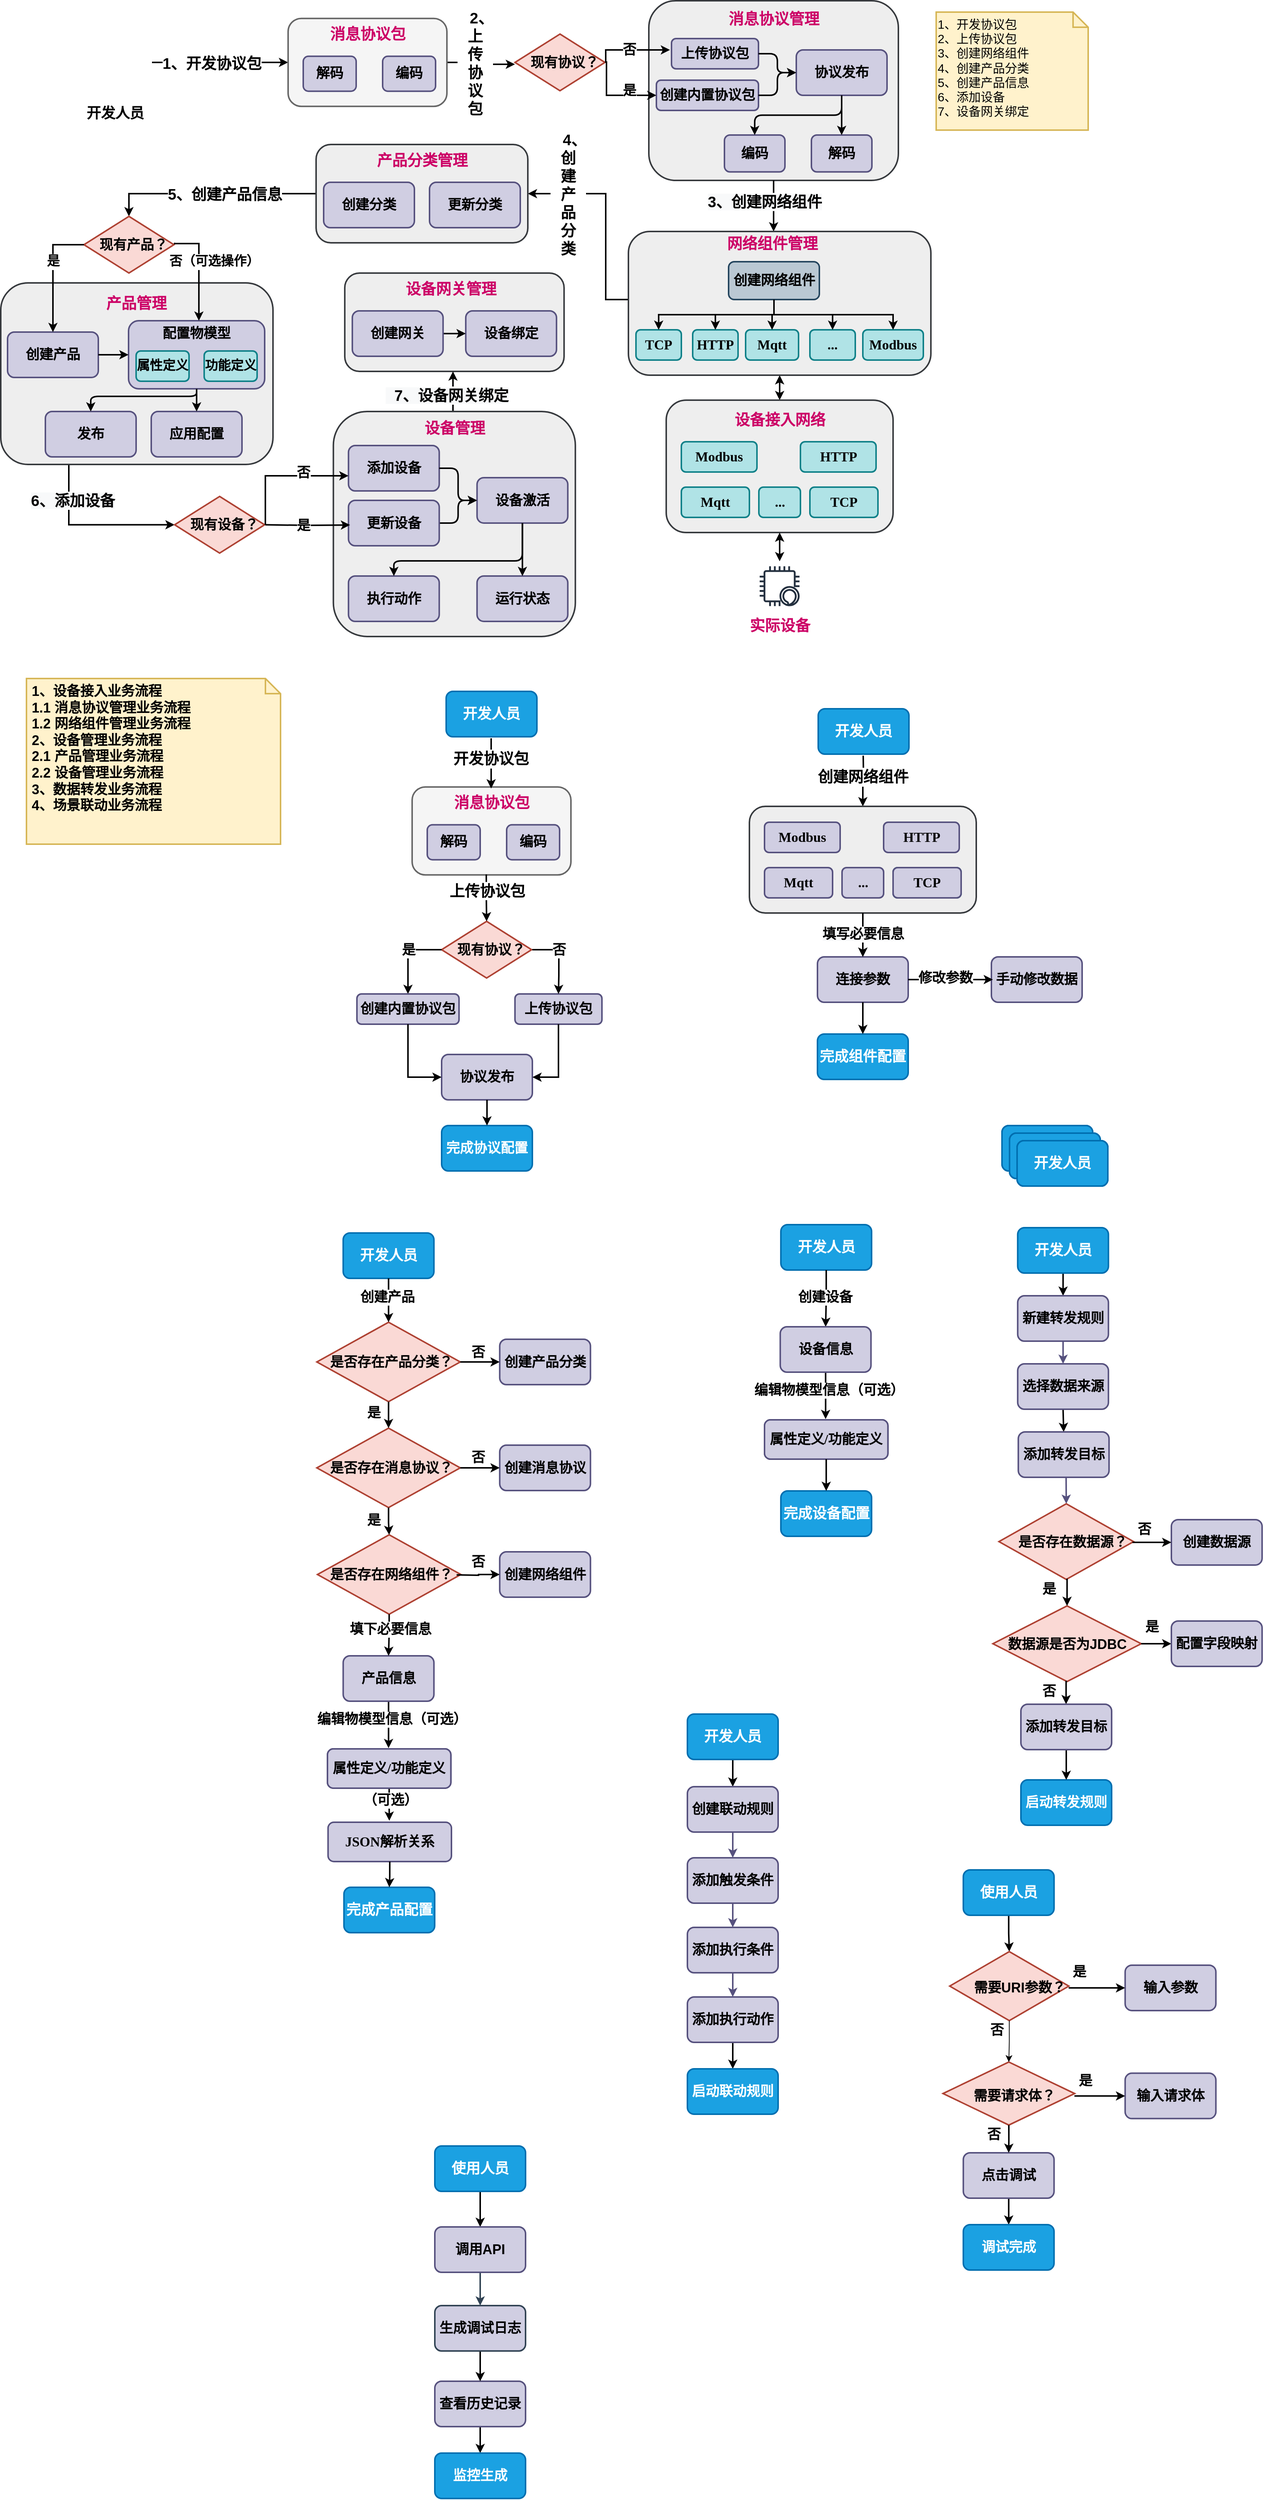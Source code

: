 <mxfile version="14.9.3" type="github">
  <diagram id="WgU9N0Nm7C7qRSSYOQwp" name="Page-1">
    <mxGraphModel dx="1422" dy="804" grid="0" gridSize="10" guides="1" tooltips="1" connect="1" arrows="1" fold="1" page="1" pageScale="1" pageWidth="3300" pageHeight="4681" math="0" shadow="0">
      <root>
        <mxCell id="0" />
        <mxCell id="1" parent="0" />
        <mxCell id="gzrYZWxSxminhEm58kiy-100" style="edgeStyle=orthogonalEdgeStyle;curved=0;rounded=1;sketch=0;orthogonalLoop=1;jettySize=auto;html=1;exitX=1;exitY=0.5;exitDx=0;exitDy=0;fontSize=16;strokeWidth=2;entryX=0;entryY=0.533;entryDx=0;entryDy=0;entryPerimeter=0;" parent="1" source="gzrYZWxSxminhEm58kiy-57" target="gzrYZWxSxminhEm58kiy-101" edge="1">
          <mxGeometry relative="1" as="geometry">
            <mxPoint x="886" y="155" as="targetPoint" />
          </mxGeometry>
        </mxCell>
        <mxCell id="0-5cyueVe5dwjmCpPwSu-10" value="&lt;span style=&quot;font-size: 20px;&quot;&gt;&amp;nbsp; &amp;nbsp;2、&lt;br style=&quot;font-size: 20px;&quot;&gt;上&lt;br style=&quot;font-size: 20px;&quot;&gt;传&lt;br style=&quot;font-size: 20px;&quot;&gt;协&lt;br style=&quot;font-size: 20px;&quot;&gt;议&lt;br style=&quot;font-size: 20px;&quot;&gt;包&lt;/span&gt;" style="edgeLabel;html=1;align=center;verticalAlign=middle;resizable=0;points=[];fontSize=20;fontStyle=1" parent="gzrYZWxSxminhEm58kiy-100" vertex="1" connectable="0">
          <mxGeometry x="0.305" y="3" relative="1" as="geometry">
            <mxPoint x="-21" y="1" as="offset" />
          </mxGeometry>
        </mxCell>
        <mxCell id="gzrYZWxSxminhEm58kiy-62" value="&lt;span style=&quot;color: rgb(0 , 0 , 0) ; font-size: 16px&quot;&gt;1、开发协议包&lt;/span&gt;&lt;br style=&quot;color: rgb(0 , 0 , 0) ; font-size: 16px&quot;&gt;&lt;span style=&quot;color: rgb(0 , 0 , 0) ; font-size: 16px&quot;&gt;2、上传协议包&lt;br&gt;3、创建网络组件&lt;/span&gt;&lt;br style=&quot;color: rgb(0 , 0 , 0) ; font-size: 16px&quot;&gt;&lt;div style=&quot;color: rgb(0 , 0 , 0) ; font-size: 16px&quot;&gt;4、创建产品分类&lt;/div&gt;&lt;div style=&quot;color: rgb(0 , 0 , 0) ; font-size: 16px&quot;&gt;5、创建产品信息&lt;/div&gt;&lt;div style=&quot;color: rgb(0 , 0 , 0) ; font-size: 16px&quot;&gt;6、添加设备&lt;/div&gt;&lt;div style=&quot;color: rgb(0 , 0 , 0) ; font-size: 16px&quot;&gt;7、设备网关绑定&lt;/div&gt;" style="shape=note;strokeWidth=2;fontSize=16;size=20;whiteSpace=wrap;html=1;fillColor=#fff2cc;strokeColor=#d6b656;fontColor=#666600;rounded=0;sketch=0;align=left;verticalAlign=top;fontStyle=0" parent="1" vertex="1">
          <mxGeometry x="1363" y="86" width="201" height="156" as="geometry" />
        </mxCell>
        <mxCell id="gzrYZWxSxminhEm58kiy-97" style="edgeStyle=orthogonalEdgeStyle;curved=0;rounded=1;sketch=0;orthogonalLoop=1;jettySize=auto;html=1;exitX=1;exitY=0.5;exitDx=0;exitDy=0;entryX=0;entryY=0.5;entryDx=0;entryDy=0;fontSize=16;strokeWidth=2;" parent="1" source="gzrYZWxSxminhEm58kiy-80" target="gzrYZWxSxminhEm58kiy-57" edge="1">
          <mxGeometry relative="1" as="geometry" />
        </mxCell>
        <mxCell id="gzrYZWxSxminhEm58kiy-98" value="&lt;span style=&quot;font-size: 20px;&quot;&gt;&lt;font style=&quot;font-size: 20px;&quot;&gt;1、开发协议包&lt;/font&gt;&lt;/span&gt;" style="edgeLabel;html=1;align=center;verticalAlign=middle;resizable=0;points=[];fontSize=20;fontStyle=1" parent="gzrYZWxSxminhEm58kiy-97" vertex="1" connectable="0">
          <mxGeometry x="-0.308" y="1" relative="1" as="geometry">
            <mxPoint x="16" y="1" as="offset" />
          </mxGeometry>
        </mxCell>
        <mxCell id="gzrYZWxSxminhEm58kiy-80" value="&lt;b&gt;&lt;font style=&quot;font-size: 19px&quot;&gt;开发人员&lt;/font&gt;&lt;/b&gt;" style="shape=image;html=1;verticalAlign=top;verticalLabelPosition=bottom;labelBackgroundColor=#ffffff;imageAspect=0;aspect=fixed;image=https://cdn0.iconfinder.com/data/icons/education-340/100/Tilda_Icons_1ed_group-128.png;rounded=0;sketch=0;fontSize=16;strokeWidth=2;" parent="1" vertex="1">
          <mxGeometry x="228" y="103.5" width="98" height="98" as="geometry" />
        </mxCell>
        <mxCell id="0-5cyueVe5dwjmCpPwSu-1" value="" style="group" parent="1" vertex="1" connectable="0">
          <mxGeometry x="806" y="115" width="119" height="75" as="geometry" />
        </mxCell>
        <mxCell id="gzrYZWxSxminhEm58kiy-101" value="" style="rhombus;whiteSpace=wrap;html=1;rounded=0;sketch=0;fontSize=16;strokeWidth=2;align=left;verticalAlign=top;fillColor=#fad9d5;strokeColor=#ae4132;" parent="0-5cyueVe5dwjmCpPwSu-1" vertex="1">
          <mxGeometry width="119" height="75" as="geometry" />
        </mxCell>
        <mxCell id="gzrYZWxSxminhEm58kiy-102" value="&lt;font style=&quot;font-size: 18px&quot;&gt;&lt;b&gt;现有协议？&lt;/b&gt;&lt;/font&gt;" style="text;html=1;align=center;verticalAlign=middle;resizable=0;points=[];autosize=1;strokeColor=none;fontSize=16;" parent="0-5cyueVe5dwjmCpPwSu-1" vertex="1">
          <mxGeometry x="9.917" y="27.5" width="110" height="20" as="geometry" />
        </mxCell>
        <mxCell id="0-5cyueVe5dwjmCpPwSu-7" value="" style="group" parent="1" vertex="1" connectable="0">
          <mxGeometry x="983" y="71" width="330" height="237.5" as="geometry" />
        </mxCell>
        <mxCell id="gzrYZWxSxminhEm58kiy-8" value="" style="rounded=1;whiteSpace=wrap;html=1;fontFamily=JetBrainsMono-Bold;strokeWidth=2;fillColor=#eeeeee;strokeColor=#36393d;" parent="0-5cyueVe5dwjmCpPwSu-7" vertex="1">
          <mxGeometry width="330" height="237.5" as="geometry" />
        </mxCell>
        <mxCell id="gzrYZWxSxminhEm58kiy-12" value="&lt;span style=&quot;font-size: 18px&quot;&gt;&lt;b&gt;编码&lt;/b&gt;&lt;/span&gt;" style="rounded=1;whiteSpace=wrap;html=1;fontFamily=JetBrainsMono-Bold;strokeWidth=2;fillColor=#d0cee2;strokeColor=#56517e;" parent="0-5cyueVe5dwjmCpPwSu-7" vertex="1">
          <mxGeometry x="100" y="177.5" width="80" height="48.75" as="geometry" />
        </mxCell>
        <mxCell id="gzrYZWxSxminhEm58kiy-13" value="&lt;span style=&quot;font-size: 20px&quot;&gt;&lt;font style=&quot;font-size: 20px&quot; color=&quot;#cc0066&quot;&gt;消息协议管理&lt;/font&gt;&lt;/span&gt;" style="text;html=1;align=center;verticalAlign=middle;resizable=0;points=[];autosize=1;strokeColor=none;fontSize=20;fontStyle=1;strokeWidth=2;" parent="0-5cyueVe5dwjmCpPwSu-7" vertex="1">
          <mxGeometry x="95" y="7.5" width="140" height="30" as="geometry" />
        </mxCell>
        <mxCell id="gzrYZWxSxminhEm58kiy-82" value="&lt;span style=&quot;font-size: 18px&quot;&gt;&lt;b&gt;上传协议包&lt;/b&gt;&lt;/span&gt;" style="rounded=1;whiteSpace=wrap;html=1;fontFamily=JetBrainsMono-Bold;strokeWidth=2;fillColor=#d0cee2;strokeColor=#56517e;" parent="0-5cyueVe5dwjmCpPwSu-7" vertex="1">
          <mxGeometry x="30" y="50" width="115" height="40" as="geometry" />
        </mxCell>
        <mxCell id="gzrYZWxSxminhEm58kiy-83" value="&lt;span style=&quot;font-size: 18px&quot;&gt;&lt;b&gt;创建内置协议包&lt;/b&gt;&lt;/span&gt;" style="rounded=1;whiteSpace=wrap;html=1;fontFamily=JetBrainsMono-Bold;strokeWidth=2;fillColor=#d0cee2;strokeColor=#56517e;" parent="0-5cyueVe5dwjmCpPwSu-7" vertex="1">
          <mxGeometry x="10" y="105" width="135" height="40" as="geometry" />
        </mxCell>
        <mxCell id="gzrYZWxSxminhEm58kiy-90" style="edgeStyle=orthogonalEdgeStyle;curved=0;rounded=1;sketch=0;orthogonalLoop=1;jettySize=auto;html=1;exitX=0.5;exitY=1;exitDx=0;exitDy=0;entryX=0.5;entryY=0;entryDx=0;entryDy=0;fontSize=16;strokeWidth=2;" parent="0-5cyueVe5dwjmCpPwSu-7" source="gzrYZWxSxminhEm58kiy-84" target="gzrYZWxSxminhEm58kiy-12" edge="1">
          <mxGeometry relative="1" as="geometry" />
        </mxCell>
        <mxCell id="gzrYZWxSxminhEm58kiy-84" value="&lt;b&gt;&lt;font style=&quot;font-size: 18px&quot;&gt;协议发布&lt;/font&gt;&lt;/b&gt;" style="rounded=1;whiteSpace=wrap;html=1;fontFamily=JetBrainsMono-Bold;strokeWidth=2;fillColor=#d0cee2;strokeColor=#56517e;" parent="0-5cyueVe5dwjmCpPwSu-7" vertex="1">
          <mxGeometry x="195" y="65" width="120" height="60" as="geometry" />
        </mxCell>
        <mxCell id="gzrYZWxSxminhEm58kiy-85" style="edgeStyle=orthogonalEdgeStyle;curved=0;rounded=1;sketch=0;orthogonalLoop=1;jettySize=auto;html=1;exitX=1;exitY=0.5;exitDx=0;exitDy=0;fontSize=16;strokeWidth=2;" parent="0-5cyueVe5dwjmCpPwSu-7" source="gzrYZWxSxminhEm58kiy-82" target="gzrYZWxSxminhEm58kiy-84" edge="1">
          <mxGeometry relative="1" as="geometry" />
        </mxCell>
        <mxCell id="gzrYZWxSxminhEm58kiy-86" style="edgeStyle=orthogonalEdgeStyle;curved=0;rounded=1;sketch=0;orthogonalLoop=1;jettySize=auto;html=1;exitX=1;exitY=0.5;exitDx=0;exitDy=0;entryX=0;entryY=0.5;entryDx=0;entryDy=0;fontSize=16;strokeWidth=2;" parent="0-5cyueVe5dwjmCpPwSu-7" source="gzrYZWxSxminhEm58kiy-83" target="gzrYZWxSxminhEm58kiy-84" edge="1">
          <mxGeometry relative="1" as="geometry" />
        </mxCell>
        <mxCell id="gzrYZWxSxminhEm58kiy-88" value="&lt;b&gt;&lt;font style=&quot;font-size: 18px&quot;&gt;解码&lt;/font&gt;&lt;/b&gt;" style="rounded=1;whiteSpace=wrap;html=1;fontFamily=JetBrainsMono-Bold;strokeWidth=2;fillColor=#d0cee2;strokeColor=#56517e;" parent="0-5cyueVe5dwjmCpPwSu-7" vertex="1">
          <mxGeometry x="215" y="177.5" width="80" height="48.75" as="geometry" />
        </mxCell>
        <mxCell id="gzrYZWxSxminhEm58kiy-89" style="edgeStyle=orthogonalEdgeStyle;curved=0;rounded=1;sketch=0;orthogonalLoop=1;jettySize=auto;html=1;exitX=0.5;exitY=1;exitDx=0;exitDy=0;fontSize=16;strokeWidth=2;" parent="0-5cyueVe5dwjmCpPwSu-7" source="gzrYZWxSxminhEm58kiy-84" target="gzrYZWxSxminhEm58kiy-88" edge="1">
          <mxGeometry relative="1" as="geometry" />
        </mxCell>
        <mxCell id="0-5cyueVe5dwjmCpPwSu-4" style="rounded=0;orthogonalLoop=1;jettySize=auto;html=1;exitX=0;exitY=0.5;exitDx=0;exitDy=0;entryX=1.01;entryY=0.425;entryDx=0;entryDy=0;entryPerimeter=0;startArrow=classic;startFill=1;endArrow=none;endFill=0;strokeWidth=2;edgeStyle=orthogonalEdgeStyle;" parent="1" source="gzrYZWxSxminhEm58kiy-83" target="gzrYZWxSxminhEm58kiy-102" edge="1">
          <mxGeometry relative="1" as="geometry" />
        </mxCell>
        <mxCell id="0-5cyueVe5dwjmCpPwSu-6" value="&lt;b&gt;&lt;font style=&quot;font-size: 18px&quot;&gt;是&lt;/font&gt;&lt;/b&gt;" style="edgeLabel;html=1;align=center;verticalAlign=middle;resizable=0;points=[];" parent="0-5cyueVe5dwjmCpPwSu-4" vertex="1" connectable="0">
          <mxGeometry x="-0.359" relative="1" as="geometry">
            <mxPoint x="-1" y="-6" as="offset" />
          </mxGeometry>
        </mxCell>
        <mxCell id="0-5cyueVe5dwjmCpPwSu-3" style="rounded=0;orthogonalLoop=1;jettySize=auto;html=1;exitX=0;exitY=0.5;exitDx=0;exitDy=0;startArrow=classic;startFill=1;endArrow=none;endFill=0;strokeWidth=2;edgeStyle=orthogonalEdgeStyle;" parent="1" edge="1">
          <mxGeometry relative="1" as="geometry">
            <mxPoint x="1011" y="136" as="sourcePoint" />
            <mxPoint x="926" y="153" as="targetPoint" />
            <Array as="points">
              <mxPoint x="926" y="136" />
            </Array>
          </mxGeometry>
        </mxCell>
        <mxCell id="0-5cyueVe5dwjmCpPwSu-5" value="&lt;b&gt;&lt;font style=&quot;font-size: 18px&quot;&gt;否&lt;/font&gt;&lt;/b&gt;" style="edgeLabel;html=1;align=center;verticalAlign=middle;resizable=0;points=[];" parent="0-5cyueVe5dwjmCpPwSu-3" vertex="1" connectable="0">
          <mxGeometry x="-0.096" y="-1" relative="1" as="geometry">
            <mxPoint x="-8" y="1" as="offset" />
          </mxGeometry>
        </mxCell>
        <mxCell id="0-5cyueVe5dwjmCpPwSu-12" value="" style="group" parent="1" vertex="1" connectable="0">
          <mxGeometry x="506" y="94.37" width="210" height="116.25" as="geometry" />
        </mxCell>
        <mxCell id="gzrYZWxSxminhEm58kiy-57" value="" style="rounded=1;whiteSpace=wrap;html=1;fontFamily=JetBrainsMono-Bold;strokeWidth=2;fillColor=#f5f5f5;strokeColor=#666666;fontColor=#333333;" parent="0-5cyueVe5dwjmCpPwSu-12" vertex="1">
          <mxGeometry width="210" height="116.25" as="geometry" />
        </mxCell>
        <mxCell id="gzrYZWxSxminhEm58kiy-58" value="&lt;b style=&quot;font-size: 18px&quot;&gt;编码&lt;/b&gt;" style="rounded=1;whiteSpace=wrap;html=1;fontFamily=JetBrainsMono-Bold;strokeWidth=2;fillColor=#d0cee2;strokeColor=#56517e;" parent="0-5cyueVe5dwjmCpPwSu-12" vertex="1">
          <mxGeometry x="125" y="50" width="70" height="46.25" as="geometry" />
        </mxCell>
        <mxCell id="gzrYZWxSxminhEm58kiy-59" value="&lt;b style=&quot;font-size: 18px&quot;&gt;解码&lt;/b&gt;" style="rounded=1;whiteSpace=wrap;html=1;fontFamily=JetBrainsMono-Bold;strokeWidth=2;fillColor=#d0cee2;strokeColor=#56517e;" parent="0-5cyueVe5dwjmCpPwSu-12" vertex="1">
          <mxGeometry x="20" y="50" width="70" height="46.25" as="geometry" />
        </mxCell>
        <mxCell id="gzrYZWxSxminhEm58kiy-60" value="&lt;b&gt;&lt;font style=&quot;font-size: 20px&quot; color=&quot;#cc0066&quot;&gt;消息协议包&lt;/font&gt;&lt;/b&gt;" style="text;html=1;align=center;verticalAlign=middle;resizable=0;points=[];autosize=1;strokeColor=none;fontSize=20;fontStyle=1;strokeWidth=2;" parent="0-5cyueVe5dwjmCpPwSu-12" vertex="1">
          <mxGeometry x="50" y="6" width="110" height="28" as="geometry" />
        </mxCell>
        <mxCell id="0-5cyueVe5dwjmCpPwSu-11" style="edgeStyle=orthogonalEdgeStyle;rounded=0;orthogonalLoop=1;jettySize=auto;html=1;startArrow=none;startFill=0;endArrow=classic;endFill=1;strokeWidth=2;entryX=0.5;entryY=0;entryDx=0;entryDy=0;exitX=0;exitY=0.5;exitDx=0;exitDy=0;" parent="1" source="gzrYZWxSxminhEm58kiy-71" target="0-5cyueVe5dwjmCpPwSu-14" edge="1">
          <mxGeometry relative="1" as="geometry">
            <mxPoint x="1124" y="-1158" as="targetPoint" />
            <mxPoint x="1550" y="416" as="sourcePoint" />
          </mxGeometry>
        </mxCell>
        <mxCell id="0-5cyueVe5dwjmCpPwSu-16" value="&lt;span style=&quot;font-size: 20px;&quot;&gt;&lt;font style=&quot;font-size: 20px;&quot;&gt;5、创建产品信息&lt;/font&gt;&lt;/span&gt;" style="edgeLabel;html=1;align=center;verticalAlign=middle;resizable=0;points=[];fontStyle=1;fontSize=20;" parent="0-5cyueVe5dwjmCpPwSu-11" vertex="1" connectable="0">
          <mxGeometry x="-0.359" y="-1" relative="1" as="geometry">
            <mxPoint x="-32" y="1" as="offset" />
          </mxGeometry>
        </mxCell>
        <mxCell id="0-5cyueVe5dwjmCpPwSu-48" style="edgeStyle=orthogonalEdgeStyle;rounded=0;orthogonalLoop=1;jettySize=auto;html=1;exitX=0.5;exitY=1;exitDx=0;exitDy=0;startArrow=none;startFill=0;endArrow=classic;endFill=1;strokeWidth=2;" parent="1" source="gzrYZWxSxminhEm58kiy-8" target="gzrYZWxSxminhEm58kiy-2" edge="1">
          <mxGeometry relative="1" as="geometry">
            <Array as="points">
              <mxPoint x="1148" y="346" />
              <mxPoint x="1148" y="346" />
            </Array>
          </mxGeometry>
        </mxCell>
        <mxCell id="0-5cyueVe5dwjmCpPwSu-50" value="&lt;span style=&quot;font-size: 20px; text-align: left; background-color: rgb(248, 249, 250);&quot;&gt;3、创建网络组件&lt;/span&gt;" style="edgeLabel;html=1;align=center;verticalAlign=middle;resizable=0;points=[];fontStyle=1;fontSize=20;" parent="1" vertex="1" connectable="0">
          <mxGeometry x="1136" y="336" as="geometry" />
        </mxCell>
        <mxCell id="0-5cyueVe5dwjmCpPwSu-51" style="edgeStyle=orthogonalEdgeStyle;rounded=0;orthogonalLoop=1;jettySize=auto;html=1;entryX=1;entryY=0.5;entryDx=0;entryDy=0;fontSize=17;startArrow=none;startFill=0;endArrow=classic;endFill=1;strokeWidth=2;exitX=0;exitY=0.5;exitDx=0;exitDy=0;" parent="1" source="gzrYZWxSxminhEm58kiy-2" target="gzrYZWxSxminhEm58kiy-71" edge="1">
          <mxGeometry relative="1" as="geometry">
            <mxPoint x="916" y="486" as="sourcePoint" />
            <Array as="points">
              <mxPoint x="956" y="466" />
              <mxPoint x="926" y="466" />
              <mxPoint x="926" y="326" />
            </Array>
          </mxGeometry>
        </mxCell>
        <mxCell id="0-5cyueVe5dwjmCpPwSu-52" value="" style="group" parent="1" vertex="1" connectable="0">
          <mxGeometry x="543" y="261" width="280" height="130" as="geometry" />
        </mxCell>
        <mxCell id="gzrYZWxSxminhEm58kiy-71" value="" style="rounded=1;whiteSpace=wrap;html=1;fontFamily=JetBrainsMono-Bold;strokeWidth=2;fillColor=#eeeeee;strokeColor=#36393d;" parent="0-5cyueVe5dwjmCpPwSu-52" vertex="1">
          <mxGeometry width="280" height="130" as="geometry" />
        </mxCell>
        <mxCell id="gzrYZWxSxminhEm58kiy-72" value="&lt;b&gt;&lt;font style=&quot;font-size: 18px&quot;&gt;更新分类&lt;/font&gt;&lt;/b&gt;" style="rounded=1;whiteSpace=wrap;html=1;fontFamily=JetBrainsMono-Bold;strokeWidth=2;fillColor=#d0cee2;strokeColor=#56517e;" parent="0-5cyueVe5dwjmCpPwSu-52" vertex="1">
          <mxGeometry x="150" y="50" width="120" height="60" as="geometry" />
        </mxCell>
        <mxCell id="gzrYZWxSxminhEm58kiy-73" value="&lt;span style=&quot;font-size: 18px&quot;&gt;&lt;b&gt;创建分类&lt;/b&gt;&lt;/span&gt;" style="rounded=1;whiteSpace=wrap;html=1;fontFamily=JetBrainsMono-Bold;strokeWidth=2;fillColor=#d0cee2;strokeColor=#56517e;" parent="0-5cyueVe5dwjmCpPwSu-52" vertex="1">
          <mxGeometry x="10" y="50" width="120" height="60" as="geometry" />
        </mxCell>
        <mxCell id="gzrYZWxSxminhEm58kiy-74" value="&lt;span style=&quot;font-size: 20px&quot;&gt;&lt;font style=&quot;font-size: 20px&quot; color=&quot;#cc0066&quot;&gt;产品分类管理&lt;/font&gt;&lt;/span&gt;" style="text;html=1;align=center;verticalAlign=middle;resizable=0;points=[];autosize=1;strokeColor=none;fontSize=20;fontStyle=1;strokeWidth=2;" parent="0-5cyueVe5dwjmCpPwSu-52" vertex="1">
          <mxGeometry x="70" y="5" width="140" height="30" as="geometry" />
        </mxCell>
        <mxCell id="0-5cyueVe5dwjmCpPwSu-53" value="&lt;span style=&quot;font-size: 20px;&quot;&gt;&amp;nbsp; &amp;nbsp;4、&lt;br style=&quot;font-size: 20px;&quot;&gt;创&lt;br style=&quot;font-size: 20px;&quot;&gt;建&lt;br style=&quot;font-size: 20px;&quot;&gt;产&lt;br style=&quot;font-size: 20px;&quot;&gt;品&lt;br style=&quot;font-size: 20px;&quot;&gt;分&lt;br style=&quot;font-size: 20px;&quot;&gt;类&lt;/span&gt;" style="edgeLabel;html=1;align=center;verticalAlign=middle;resizable=0;points=[];fontSize=20;fontStyle=1" parent="1" vertex="1" connectable="0">
          <mxGeometry x="875.998" y="326.002" as="geometry" />
        </mxCell>
        <mxCell id="0-5cyueVe5dwjmCpPwSu-57" style="edgeStyle=orthogonalEdgeStyle;rounded=0;orthogonalLoop=1;jettySize=auto;html=1;exitX=0.25;exitY=1;exitDx=0;exitDy=0;entryX=0;entryY=0.5;entryDx=0;entryDy=0;fontSize=17;startArrow=none;startFill=0;endArrow=classic;endFill=1;strokeWidth=2;" parent="1" source="gzrYZWxSxminhEm58kiy-14" target="0-5cyueVe5dwjmCpPwSu-55" edge="1">
          <mxGeometry relative="1" as="geometry" />
        </mxCell>
        <mxCell id="0-5cyueVe5dwjmCpPwSu-67" value="" style="group" parent="1" vertex="1" connectable="0">
          <mxGeometry x="580.92" y="431" width="290" height="130" as="geometry" />
        </mxCell>
        <mxCell id="gzrYZWxSxminhEm58kiy-75" value="" style="rounded=1;whiteSpace=wrap;html=1;fontFamily=JetBrainsMono-Bold;strokeWidth=2;fillColor=#eeeeee;strokeColor=#36393d;" parent="0-5cyueVe5dwjmCpPwSu-67" vertex="1">
          <mxGeometry width="290" height="130" as="geometry" />
        </mxCell>
        <mxCell id="gzrYZWxSxminhEm58kiy-76" value="&lt;b&gt;&lt;font style=&quot;font-size: 18px&quot;&gt;设备绑定&lt;/font&gt;&lt;/b&gt;" style="rounded=1;whiteSpace=wrap;html=1;fontFamily=JetBrainsMono-Bold;strokeWidth=2;fillColor=#d0cee2;strokeColor=#56517e;" parent="0-5cyueVe5dwjmCpPwSu-67" vertex="1">
          <mxGeometry x="160" y="50" width="120" height="60" as="geometry" />
        </mxCell>
        <mxCell id="gzrYZWxSxminhEm58kiy-79" style="edgeStyle=orthogonalEdgeStyle;curved=0;rounded=1;sketch=0;orthogonalLoop=1;jettySize=auto;html=1;exitX=1;exitY=0.5;exitDx=0;exitDy=0;fontSize=16;strokeWidth=2;" parent="0-5cyueVe5dwjmCpPwSu-67" source="gzrYZWxSxminhEm58kiy-77" target="gzrYZWxSxminhEm58kiy-76" edge="1">
          <mxGeometry relative="1" as="geometry" />
        </mxCell>
        <mxCell id="gzrYZWxSxminhEm58kiy-77" value="&lt;span style=&quot;font-size: 18px&quot;&gt;&lt;b&gt;创建网关&lt;/b&gt;&lt;/span&gt;" style="rounded=1;whiteSpace=wrap;html=1;fontFamily=JetBrainsMono-Bold;strokeWidth=2;fillColor=#d0cee2;strokeColor=#56517e;" parent="0-5cyueVe5dwjmCpPwSu-67" vertex="1">
          <mxGeometry x="10" y="50" width="120" height="60" as="geometry" />
        </mxCell>
        <mxCell id="gzrYZWxSxminhEm58kiy-78" value="&lt;span style=&quot;font-size: 20px&quot;&gt;&lt;font style=&quot;font-size: 20px&quot; color=&quot;#cc0066&quot;&gt;设备网关管理&lt;/font&gt;&lt;/span&gt;" style="text;html=1;align=center;verticalAlign=middle;resizable=0;points=[];autosize=1;strokeColor=none;fontSize=20;fontStyle=1;strokeWidth=2;" parent="0-5cyueVe5dwjmCpPwSu-67" vertex="1">
          <mxGeometry x="70" y="5" width="140" height="30" as="geometry" />
        </mxCell>
        <mxCell id="0-5cyueVe5dwjmCpPwSu-68" style="edgeStyle=orthogonalEdgeStyle;rounded=0;orthogonalLoop=1;jettySize=auto;html=1;fontSize=17;startArrow=none;startFill=0;endArrow=classic;endFill=1;strokeWidth=2;" parent="1" target="gzrYZWxSxminhEm58kiy-75" edge="1">
          <mxGeometry relative="1" as="geometry">
            <mxPoint x="728.941" y="706" as="sourcePoint" />
            <mxPoint x="724" y="616" as="targetPoint" />
            <Array as="points">
              <mxPoint x="724" y="706" />
            </Array>
          </mxGeometry>
        </mxCell>
        <mxCell id="0-5cyueVe5dwjmCpPwSu-69" value="&lt;span style=&quot;text-align: left ; background-color: rgb(248 , 249 , 250) ; font-size: 20px&quot;&gt;&lt;span style=&quot;font-size: 20px&quot;&gt;&lt;font style=&quot;font-size: 20px&quot;&gt;&amp;nbsp; 7、设备网关绑定&lt;/font&gt;&lt;/span&gt;&lt;/span&gt;" style="edgeLabel;html=1;align=center;verticalAlign=middle;resizable=0;points=[];fontSize=20;fontStyle=1" parent="0-5cyueVe5dwjmCpPwSu-68" vertex="1" connectable="0">
          <mxGeometry x="0.167" y="3" relative="1" as="geometry">
            <mxPoint x="-5" y="-32" as="offset" />
          </mxGeometry>
        </mxCell>
        <mxCell id="0-5cyueVe5dwjmCpPwSu-13" value="" style="group" parent="1" vertex="1" connectable="0">
          <mxGeometry x="236" y="356" width="119.917" height="75" as="geometry" />
        </mxCell>
        <mxCell id="0-5cyueVe5dwjmCpPwSu-19" value="" style="group" parent="0-5cyueVe5dwjmCpPwSu-13" vertex="1" connectable="0">
          <mxGeometry width="119.917" height="75" as="geometry" />
        </mxCell>
        <mxCell id="0-5cyueVe5dwjmCpPwSu-14" value="" style="rhombus;whiteSpace=wrap;html=1;rounded=0;sketch=0;fontSize=16;strokeWidth=2;align=left;verticalAlign=top;fillColor=#fad9d5;strokeColor=#ae4132;" parent="0-5cyueVe5dwjmCpPwSu-19" vertex="1">
          <mxGeometry width="119" height="75" as="geometry" />
        </mxCell>
        <mxCell id="0-5cyueVe5dwjmCpPwSu-15" value="&lt;font style=&quot;font-size: 18px&quot;&gt;&lt;b&gt;现有产品？&lt;/b&gt;&lt;/font&gt;" style="text;html=1;align=center;verticalAlign=middle;resizable=0;points=[];autosize=1;strokeColor=none;fontSize=16;" parent="0-5cyueVe5dwjmCpPwSu-19" vertex="1">
          <mxGeometry x="9.917" y="27.5" width="110" height="20" as="geometry" />
        </mxCell>
        <mxCell id="0-5cyueVe5dwjmCpPwSu-24" value="" style="group" parent="1" vertex="1" connectable="0">
          <mxGeometry x="126" y="444" width="360" height="240" as="geometry" />
        </mxCell>
        <mxCell id="gzrYZWxSxminhEm58kiy-14" value="" style="rounded=1;whiteSpace=wrap;html=1;fontFamily=JetBrainsMono-Bold;strokeWidth=2;fillColor=#eeeeee;strokeColor=#36393d;" parent="0-5cyueVe5dwjmCpPwSu-24" vertex="1">
          <mxGeometry width="360" height="240" as="geometry" />
        </mxCell>
        <mxCell id="gzrYZWxSxminhEm58kiy-15" value="&lt;b&gt;&lt;font style=&quot;font-size: 18px&quot;&gt;创建产品&lt;/font&gt;&lt;/b&gt;" style="rounded=1;whiteSpace=wrap;html=1;fontFamily=JetBrainsMono-Bold;strokeWidth=2;fillColor=#d0cee2;strokeColor=#56517e;" parent="0-5cyueVe5dwjmCpPwSu-24" vertex="1">
          <mxGeometry x="9" y="65" width="120" height="60" as="geometry" />
        </mxCell>
        <mxCell id="gzrYZWxSxminhEm58kiy-16" value="&lt;b&gt;&lt;font style=&quot;font-size: 18px&quot;&gt;配置物模型&lt;/font&gt;&lt;/b&gt;" style="rounded=1;whiteSpace=wrap;html=1;fontFamily=JetBrainsMono-Bold;align=center;horizontal=1;verticalAlign=top;strokeWidth=2;fillColor=#d0cee2;strokeColor=#56517e;" parent="0-5cyueVe5dwjmCpPwSu-24" vertex="1">
          <mxGeometry x="169" y="50" width="180" height="90" as="geometry" />
        </mxCell>
        <mxCell id="gzrYZWxSxminhEm58kiy-20" style="edgeStyle=orthogonalEdgeStyle;curved=0;rounded=1;sketch=0;orthogonalLoop=1;jettySize=auto;html=1;exitX=1;exitY=0.5;exitDx=0;exitDy=0;entryX=0;entryY=0.5;entryDx=0;entryDy=0;fontSize=20;strokeWidth=2;" parent="0-5cyueVe5dwjmCpPwSu-24" source="gzrYZWxSxminhEm58kiy-15" target="gzrYZWxSxminhEm58kiy-16" edge="1">
          <mxGeometry relative="1" as="geometry" />
        </mxCell>
        <mxCell id="gzrYZWxSxminhEm58kiy-17" value="&lt;b&gt;&lt;font style=&quot;font-size: 18px&quot;&gt;应用配置&lt;/font&gt;&lt;/b&gt;" style="rounded=1;whiteSpace=wrap;html=1;fontFamily=JetBrainsMono-Bold;strokeWidth=2;fillColor=#d0cee2;strokeColor=#56517e;" parent="0-5cyueVe5dwjmCpPwSu-24" vertex="1">
          <mxGeometry x="199" y="170" width="120" height="60" as="geometry" />
        </mxCell>
        <mxCell id="gzrYZWxSxminhEm58kiy-23" style="edgeStyle=orthogonalEdgeStyle;curved=0;rounded=1;sketch=0;orthogonalLoop=1;jettySize=auto;html=1;exitX=0.5;exitY=1;exitDx=0;exitDy=0;entryX=0.5;entryY=0;entryDx=0;entryDy=0;fontSize=17;strokeWidth=2;" parent="0-5cyueVe5dwjmCpPwSu-24" source="gzrYZWxSxminhEm58kiy-16" target="gzrYZWxSxminhEm58kiy-17" edge="1">
          <mxGeometry relative="1" as="geometry" />
        </mxCell>
        <mxCell id="gzrYZWxSxminhEm58kiy-18" value="&lt;span style=&quot;font-size: 18px&quot;&gt;&lt;b&gt;发布&lt;/b&gt;&lt;/span&gt;" style="rounded=1;whiteSpace=wrap;html=1;fontFamily=JetBrainsMono-Bold;strokeWidth=2;fillColor=#d0cee2;strokeColor=#56517e;" parent="0-5cyueVe5dwjmCpPwSu-24" vertex="1">
          <mxGeometry x="59" y="170" width="120" height="60" as="geometry" />
        </mxCell>
        <mxCell id="gzrYZWxSxminhEm58kiy-25" style="edgeStyle=orthogonalEdgeStyle;curved=0;rounded=1;sketch=0;orthogonalLoop=1;jettySize=auto;html=1;exitX=0.5;exitY=1;exitDx=0;exitDy=0;fontSize=17;strokeWidth=2;" parent="0-5cyueVe5dwjmCpPwSu-24" source="gzrYZWxSxminhEm58kiy-16" target="gzrYZWxSxminhEm58kiy-18" edge="1">
          <mxGeometry relative="1" as="geometry">
            <Array as="points">
              <mxPoint x="259" y="150" />
              <mxPoint x="119" y="150" />
            </Array>
          </mxGeometry>
        </mxCell>
        <mxCell id="gzrYZWxSxminhEm58kiy-19" value="&lt;b&gt;&lt;font style=&quot;font-size: 20px&quot; color=&quot;#cc0066&quot;&gt;产品管理&lt;/font&gt;&lt;/b&gt;" style="text;html=1;align=center;verticalAlign=middle;resizable=0;points=[];autosize=1;strokeColor=none;strokeWidth=2;" parent="0-5cyueVe5dwjmCpPwSu-24" vertex="1">
          <mxGeometry x="134" y="15" width="90" height="21" as="geometry" />
        </mxCell>
        <mxCell id="gzrYZWxSxminhEm58kiy-21" value="&lt;span style=&quot;font-size: 17px;&quot;&gt;&lt;font style=&quot;font-size: 17px;&quot;&gt;属性定义&lt;/font&gt;&lt;/span&gt;" style="rounded=1;whiteSpace=wrap;html=1;fontFamily=JetBrainsMono-Bold;fontSize=17;fontStyle=1;strokeWidth=2;fillColor=#b0e3e6;strokeColor=#0e8088;" parent="0-5cyueVe5dwjmCpPwSu-24" vertex="1">
          <mxGeometry x="179" y="90" width="70" height="40" as="geometry" />
        </mxCell>
        <mxCell id="gzrYZWxSxminhEm58kiy-22" value="&lt;span style=&quot;font-size: 17px;&quot;&gt;&lt;font style=&quot;font-size: 17px;&quot;&gt;功能定义&lt;/font&gt;&lt;/span&gt;" style="rounded=1;whiteSpace=wrap;html=1;fontFamily=JetBrainsMono-Bold;fontSize=17;fontStyle=1;strokeWidth=2;fillColor=#b0e3e6;strokeColor=#0e8088;" parent="0-5cyueVe5dwjmCpPwSu-24" vertex="1">
          <mxGeometry x="269" y="90" width="70" height="40" as="geometry" />
        </mxCell>
        <mxCell id="0-5cyueVe5dwjmCpPwSu-21" style="edgeStyle=orthogonalEdgeStyle;rounded=0;orthogonalLoop=1;jettySize=auto;html=1;exitX=1;exitY=0.369;exitDx=0;exitDy=0;startArrow=none;startFill=0;endArrow=classic;endFill=1;strokeWidth=2;exitPerimeter=0;" parent="1" source="0-5cyueVe5dwjmCpPwSu-15" edge="1">
          <mxGeometry x="126" y="356" as="geometry">
            <mxPoint x="380.967" y="392" as="sourcePoint" />
            <mxPoint x="388" y="494" as="targetPoint" />
            <Array as="points">
              <mxPoint x="356" y="392" />
              <mxPoint x="388" y="392" />
            </Array>
          </mxGeometry>
        </mxCell>
        <mxCell id="0-5cyueVe5dwjmCpPwSu-23" value="&lt;b&gt;&lt;font style=&quot;font-size: 17px&quot;&gt;否（可选操作）&lt;/font&gt;&lt;/b&gt;" style="edgeLabel;html=1;align=center;verticalAlign=middle;resizable=0;points=[];" parent="0-5cyueVe5dwjmCpPwSu-21" vertex="1" connectable="0">
          <mxGeometry x="-0.121" y="-1" relative="1" as="geometry">
            <mxPoint x="21" y="-3" as="offset" />
          </mxGeometry>
        </mxCell>
        <mxCell id="0-5cyueVe5dwjmCpPwSu-20" style="edgeStyle=orthogonalEdgeStyle;rounded=0;orthogonalLoop=1;jettySize=auto;html=1;entryX=0.5;entryY=0;entryDx=0;entryDy=0;startArrow=none;startFill=0;endArrow=classic;endFill=1;strokeWidth=2;exitX=0;exitY=0.5;exitDx=0;exitDy=0;" parent="1" source="0-5cyueVe5dwjmCpPwSu-14" target="gzrYZWxSxminhEm58kiy-15" edge="1">
          <mxGeometry x="126" y="356" as="geometry">
            <mxPoint x="176" y="336" as="sourcePoint" />
          </mxGeometry>
        </mxCell>
        <mxCell id="0-5cyueVe5dwjmCpPwSu-22" value="&lt;b&gt;&lt;font style=&quot;font-size: 17px&quot;&gt;是&lt;/font&gt;&lt;/b&gt;" style="edgeLabel;html=1;align=center;verticalAlign=middle;resizable=0;points=[];" parent="0-5cyueVe5dwjmCpPwSu-20" vertex="1" connectable="0">
          <mxGeometry x="0.208" y="4" relative="1" as="geometry">
            <mxPoint x="-4" y="-31" as="offset" />
          </mxGeometry>
        </mxCell>
        <mxCell id="0-5cyueVe5dwjmCpPwSu-71" value="&lt;b&gt;&lt;font style=&quot;font-size: 20px&quot; color=&quot;#cc0066&quot;&gt;实际设备&lt;/font&gt;&lt;/b&gt;" style="outlineConnect=0;fontColor=#232F3E;gradientColor=none;strokeColor=#232F3E;fillColor=#ffffff;dashed=0;verticalLabelPosition=bottom;verticalAlign=top;align=center;html=1;fontSize=12;fontStyle=0;aspect=fixed;shape=mxgraph.aws4.resourceIcon;resIcon=mxgraph.aws4.alexa_enabled_device;" parent="1" vertex="1">
          <mxGeometry x="1123" y="812" width="66" height="66" as="geometry" />
        </mxCell>
        <mxCell id="0-5cyueVe5dwjmCpPwSu-70" value="&lt;span style=&quot;text-align: left ; background-color: rgb(248 , 249 , 250)&quot;&gt;&lt;font style=&quot;font-size: 20px&quot;&gt;6、添加设备&lt;/font&gt;&lt;/span&gt;" style="edgeLabel;html=1;align=center;verticalAlign=middle;resizable=0;points=[];fontSize=20;fontStyle=1" parent="1" vertex="1" connectable="0">
          <mxGeometry x="220.998" y="731.002" as="geometry" />
        </mxCell>
        <mxCell id="0-5cyueVe5dwjmCpPwSu-101" style="edgeStyle=orthogonalEdgeStyle;rounded=0;orthogonalLoop=1;jettySize=auto;html=1;exitX=0.5;exitY=1;exitDx=0;exitDy=0;entryX=0.5;entryY=0;entryDx=0;entryDy=0;fontSize=20;startArrow=classic;startFill=1;endArrow=classic;endFill=1;strokeWidth=2;" parent="1" source="gzrYZWxSxminhEm58kiy-2" target="0-5cyueVe5dwjmCpPwSu-73" edge="1">
          <mxGeometry relative="1" as="geometry" />
        </mxCell>
        <mxCell id="0-5cyueVe5dwjmCpPwSu-104" value="" style="group" parent="1" vertex="1" connectable="0">
          <mxGeometry x="956" y="376" width="400" height="190" as="geometry" />
        </mxCell>
        <mxCell id="gzrYZWxSxminhEm58kiy-2" value="" style="rounded=1;whiteSpace=wrap;html=1;fontFamily=JetBrainsMono-Bold;strokeWidth=2;fillColor=#eeeeee;strokeColor=#36393d;" parent="0-5cyueVe5dwjmCpPwSu-104" vertex="1">
          <mxGeometry width="400" height="190" as="geometry" />
        </mxCell>
        <mxCell id="gzrYZWxSxminhEm58kiy-3" value="&lt;b&gt;&lt;font style=&quot;font-size: 18px&quot;&gt;TCP&lt;/font&gt;&lt;/b&gt;" style="rounded=1;whiteSpace=wrap;html=1;fontFamily=JetBrainsMono-Bold;strokeWidth=2;fillColor=#b0e3e6;strokeColor=#0e8088;" parent="0-5cyueVe5dwjmCpPwSu-104" vertex="1">
          <mxGeometry x="10" y="130" width="60" height="40" as="geometry" />
        </mxCell>
        <mxCell id="gzrYZWxSxminhEm58kiy-4" value="&lt;b&gt;&lt;font style=&quot;font-size: 18px&quot;&gt;HTTP&lt;/font&gt;&lt;/b&gt;" style="rounded=1;whiteSpace=wrap;html=1;fontFamily=JetBrainsMono-Bold;strokeWidth=2;fillColor=#b0e3e6;strokeColor=#0e8088;" parent="0-5cyueVe5dwjmCpPwSu-104" vertex="1">
          <mxGeometry x="85" y="130" width="60" height="40" as="geometry" />
        </mxCell>
        <mxCell id="gzrYZWxSxminhEm58kiy-5" value="&lt;b&gt;&lt;font style=&quot;font-size: 18px&quot;&gt;Modbus&lt;/font&gt;&lt;/b&gt;" style="rounded=1;whiteSpace=wrap;html=1;fontFamily=JetBrainsMono-Bold;strokeWidth=2;fillColor=#b0e3e6;strokeColor=#0e8088;" parent="0-5cyueVe5dwjmCpPwSu-104" vertex="1">
          <mxGeometry x="310" y="130" width="80" height="40" as="geometry" />
        </mxCell>
        <mxCell id="gzrYZWxSxminhEm58kiy-6" value="&lt;span style=&quot;font-size: 18px&quot;&gt;&lt;b&gt;Mqtt&lt;/b&gt;&lt;/span&gt;" style="rounded=1;whiteSpace=wrap;html=1;fontFamily=JetBrainsMono-Bold;strokeWidth=2;fillColor=#b0e3e6;strokeColor=#0e8088;" parent="0-5cyueVe5dwjmCpPwSu-104" vertex="1">
          <mxGeometry x="155" y="130" width="70" height="40" as="geometry" />
        </mxCell>
        <mxCell id="gzrYZWxSxminhEm58kiy-7" value="&lt;span style=&quot;font-size: 20px&quot;&gt;&lt;font style=&quot;font-size: 20px&quot; color=&quot;#cc0066&quot;&gt;网络组件管理&lt;/font&gt;&lt;/span&gt;" style="text;html=1;align=center;verticalAlign=middle;resizable=0;points=[];autosize=1;strokeColor=none;fontSize=20;fontStyle=1;strokeWidth=2;" parent="0-5cyueVe5dwjmCpPwSu-104" vertex="1">
          <mxGeometry x="120" width="140" height="30" as="geometry" />
        </mxCell>
        <mxCell id="0-5cyueVe5dwjmCpPwSu-43" style="edgeStyle=orthogonalEdgeStyle;rounded=0;orthogonalLoop=1;jettySize=auto;html=1;exitX=0.5;exitY=1;exitDx=0;exitDy=0;entryX=0.5;entryY=0;entryDx=0;entryDy=0;startArrow=none;startFill=0;endArrow=classic;endFill=1;strokeWidth=2;" parent="0-5cyueVe5dwjmCpPwSu-104" source="gzrYZWxSxminhEm58kiy-65" target="gzrYZWxSxminhEm58kiy-3" edge="1">
          <mxGeometry x="20" y="-10" as="geometry" />
        </mxCell>
        <mxCell id="0-5cyueVe5dwjmCpPwSu-44" style="edgeStyle=orthogonalEdgeStyle;rounded=0;orthogonalLoop=1;jettySize=auto;html=1;exitX=0.5;exitY=1;exitDx=0;exitDy=0;startArrow=none;startFill=0;endArrow=classic;endFill=1;strokeWidth=2;" parent="0-5cyueVe5dwjmCpPwSu-104" source="gzrYZWxSxminhEm58kiy-65" target="gzrYZWxSxminhEm58kiy-4" edge="1">
          <mxGeometry x="20" y="-10" as="geometry" />
        </mxCell>
        <mxCell id="0-5cyueVe5dwjmCpPwSu-45" style="edgeStyle=orthogonalEdgeStyle;rounded=0;orthogonalLoop=1;jettySize=auto;html=1;entryX=0.5;entryY=0;entryDx=0;entryDy=0;startArrow=none;startFill=0;endArrow=classic;endFill=1;strokeWidth=2;" parent="0-5cyueVe5dwjmCpPwSu-104" source="gzrYZWxSxminhEm58kiy-65" target="gzrYZWxSxminhEm58kiy-6" edge="1">
          <mxGeometry x="20" y="-10" as="geometry" />
        </mxCell>
        <mxCell id="0-5cyueVe5dwjmCpPwSu-46" style="edgeStyle=orthogonalEdgeStyle;rounded=0;orthogonalLoop=1;jettySize=auto;html=1;exitX=0.5;exitY=1;exitDx=0;exitDy=0;startArrow=none;startFill=0;endArrow=classic;endFill=1;strokeWidth=2;" parent="0-5cyueVe5dwjmCpPwSu-104" source="gzrYZWxSxminhEm58kiy-65" target="gzrYZWxSxminhEm58kiy-5" edge="1">
          <mxGeometry x="20" y="-10" as="geometry" />
        </mxCell>
        <mxCell id="gzrYZWxSxminhEm58kiy-65" value="&lt;b style=&quot;font-size: 18px&quot;&gt;创建网络组件&lt;/b&gt;" style="rounded=1;whiteSpace=wrap;html=1;fontFamily=JetBrainsMono-Bold;strokeWidth=2;fillColor=#bac8d3;strokeColor=#23445d;" parent="0-5cyueVe5dwjmCpPwSu-104" vertex="1">
          <mxGeometry x="132.5" y="40" width="120" height="50" as="geometry" />
        </mxCell>
        <mxCell id="0-5cyueVe5dwjmCpPwSu-102" value="&lt;b&gt;&lt;font style=&quot;font-size: 18px&quot;&gt;...&lt;/font&gt;&lt;/b&gt;" style="rounded=1;whiteSpace=wrap;html=1;fontFamily=JetBrainsMono-Bold;strokeWidth=2;fillColor=#b0e3e6;strokeColor=#0e8088;" parent="0-5cyueVe5dwjmCpPwSu-104" vertex="1">
          <mxGeometry x="240" y="130" width="60" height="40" as="geometry" />
        </mxCell>
        <mxCell id="0-5cyueVe5dwjmCpPwSu-103" style="edgeStyle=orthogonalEdgeStyle;rounded=0;orthogonalLoop=1;jettySize=auto;html=1;exitX=0.5;exitY=1;exitDx=0;exitDy=0;entryX=0.5;entryY=0;entryDx=0;entryDy=0;fontSize=20;startArrow=none;startFill=0;endArrow=classic;endFill=1;strokeWidth=2;" parent="0-5cyueVe5dwjmCpPwSu-104" source="gzrYZWxSxminhEm58kiy-65" target="0-5cyueVe5dwjmCpPwSu-102" edge="1">
          <mxGeometry relative="1" as="geometry" />
        </mxCell>
        <mxCell id="0-5cyueVe5dwjmCpPwSu-105" value="" style="group" parent="1" vertex="1" connectable="0">
          <mxGeometry x="1006" y="599" width="300" height="175" as="geometry" />
        </mxCell>
        <mxCell id="0-5cyueVe5dwjmCpPwSu-73" value="" style="rounded=1;whiteSpace=wrap;html=1;fontFamily=JetBrainsMono-Bold;strokeWidth=2;fillColor=#eeeeee;strokeColor=#36393d;" parent="0-5cyueVe5dwjmCpPwSu-105" vertex="1">
          <mxGeometry width="300" height="175" as="geometry" />
        </mxCell>
        <mxCell id="0-5cyueVe5dwjmCpPwSu-74" value="&lt;b&gt;&lt;font style=&quot;font-size: 18px&quot;&gt;TCP&lt;/font&gt;&lt;/b&gt;" style="rounded=1;whiteSpace=wrap;html=1;fontFamily=JetBrainsMono-Bold;strokeWidth=2;fillColor=#b0e3e6;strokeColor=#0e8088;" parent="0-5cyueVe5dwjmCpPwSu-105" vertex="1">
          <mxGeometry x="190" y="115" width="90" height="40" as="geometry" />
        </mxCell>
        <mxCell id="0-5cyueVe5dwjmCpPwSu-75" value="&lt;b&gt;&lt;font style=&quot;font-size: 18px&quot;&gt;HTTP&lt;/font&gt;&lt;/b&gt;" style="rounded=1;whiteSpace=wrap;html=1;fontFamily=JetBrainsMono-Bold;strokeWidth=2;fillColor=#b0e3e6;strokeColor=#0e8088;" parent="0-5cyueVe5dwjmCpPwSu-105" vertex="1">
          <mxGeometry x="177.5" y="55" width="100" height="40" as="geometry" />
        </mxCell>
        <mxCell id="0-5cyueVe5dwjmCpPwSu-76" value="&lt;b&gt;&lt;font style=&quot;font-size: 18px&quot;&gt;Modbus&lt;/font&gt;&lt;/b&gt;" style="rounded=1;whiteSpace=wrap;html=1;fontFamily=JetBrainsMono-Bold;strokeWidth=2;fillColor=#b0e3e6;strokeColor=#0e8088;" parent="0-5cyueVe5dwjmCpPwSu-105" vertex="1">
          <mxGeometry x="20" y="55" width="100" height="40" as="geometry" />
        </mxCell>
        <mxCell id="0-5cyueVe5dwjmCpPwSu-77" value="&lt;span style=&quot;font-size: 18px&quot;&gt;&lt;b&gt;Mqtt&lt;/b&gt;&lt;/span&gt;" style="rounded=1;whiteSpace=wrap;html=1;fontFamily=JetBrainsMono-Bold;strokeWidth=2;fillColor=#b0e3e6;strokeColor=#0e8088;" parent="0-5cyueVe5dwjmCpPwSu-105" vertex="1">
          <mxGeometry x="20" y="115" width="90" height="40" as="geometry" />
        </mxCell>
        <mxCell id="0-5cyueVe5dwjmCpPwSu-78" value="&lt;font color=&quot;#cc0066&quot;&gt;设备接入网络&lt;/font&gt;" style="text;html=1;align=center;verticalAlign=middle;resizable=0;points=[];autosize=1;strokeColor=none;fontSize=20;fontStyle=1;strokeWidth=2;" parent="0-5cyueVe5dwjmCpPwSu-105" vertex="1">
          <mxGeometry x="80" y="10" width="140" height="30" as="geometry" />
        </mxCell>
        <mxCell id="0-5cyueVe5dwjmCpPwSu-99" value="&lt;span style=&quot;font-size: 18px&quot;&gt;&lt;b&gt;...&lt;/b&gt;&lt;/span&gt;" style="rounded=1;whiteSpace=wrap;html=1;fontFamily=JetBrainsMono-Bold;strokeWidth=2;fillColor=#b0e3e6;strokeColor=#0e8088;" parent="0-5cyueVe5dwjmCpPwSu-105" vertex="1">
          <mxGeometry x="122.5" y="115" width="55" height="40" as="geometry" />
        </mxCell>
        <mxCell id="0-5cyueVe5dwjmCpPwSu-100" style="edgeStyle=orthogonalEdgeStyle;rounded=0;orthogonalLoop=1;jettySize=auto;html=1;exitX=0.5;exitY=1;exitDx=0;exitDy=0;fontSize=20;startArrow=classic;startFill=1;endArrow=classic;endFill=1;strokeWidth=2;" parent="1" source="0-5cyueVe5dwjmCpPwSu-73" target="0-5cyueVe5dwjmCpPwSu-71" edge="1">
          <mxGeometry relative="1" as="geometry" />
        </mxCell>
        <mxCell id="0-5cyueVe5dwjmCpPwSu-106" value="&lt;font style=&quot;font-size: 18px&quot;&gt;&amp;nbsp;1、设备接入业务流程&lt;br&gt;&lt;span style=&quot;white-space: pre&quot;&gt; &lt;/span&gt;1.1 消息协议管理业务流程&lt;br style=&quot;font-size: 18px&quot;&gt;&lt;/font&gt;&lt;span style=&quot;white-space: pre&quot;&gt; &lt;/span&gt;1.2 网络组件管理业务流程&lt;br&gt;&amp;nbsp;2、设备管理业务流程&lt;br&gt;&lt;span style=&quot;white-space: pre&quot;&gt; &lt;/span&gt;2.1 产品管理业务流程&lt;br&gt;&lt;span style=&quot;white-space: pre&quot;&gt; &lt;/span&gt;2.2 设备管理业务流程&lt;br&gt;&amp;nbsp;3、数据转发业务流程&lt;br style=&quot;font-size: 18px&quot;&gt;&amp;nbsp;4、场景联动业务流程" style="shape=note;strokeWidth=2;fontSize=18;size=20;whiteSpace=wrap;html=1;fillColor=#fff2cc;strokeColor=#d6b656;rounded=0;sketch=0;align=left;verticalAlign=top;fontStyle=1" parent="1" vertex="1">
          <mxGeometry x="160" y="967" width="336" height="219" as="geometry" />
        </mxCell>
        <mxCell id="0-5cyueVe5dwjmCpPwSu-107" value="" style="group" parent="1" vertex="1" connectable="0">
          <mxGeometry x="355.92" y="615" width="529.92" height="297.5" as="geometry" />
        </mxCell>
        <mxCell id="0-5cyueVe5dwjmCpPwSu-54" value="" style="group" parent="0-5cyueVe5dwjmCpPwSu-107" vertex="1" connectable="0">
          <mxGeometry y="111.25" width="119.917" height="75" as="geometry" />
        </mxCell>
        <mxCell id="0-5cyueVe5dwjmCpPwSu-55" value="" style="rhombus;whiteSpace=wrap;html=1;rounded=0;sketch=0;fontSize=16;strokeWidth=2;align=left;verticalAlign=top;fillColor=#fad9d5;strokeColor=#ae4132;" parent="0-5cyueVe5dwjmCpPwSu-54" vertex="1">
          <mxGeometry width="119" height="75" as="geometry" />
        </mxCell>
        <mxCell id="0-5cyueVe5dwjmCpPwSu-56" value="&lt;font style=&quot;font-size: 18px&quot;&gt;&lt;b&gt;现有设备？&lt;/b&gt;&lt;/font&gt;" style="text;html=1;align=center;verticalAlign=middle;resizable=0;points=[];autosize=1;strokeColor=none;fontSize=16;" parent="0-5cyueVe5dwjmCpPwSu-54" vertex="1">
          <mxGeometry x="9.917" y="27.5" width="110" height="20" as="geometry" />
        </mxCell>
        <mxCell id="0-5cyueVe5dwjmCpPwSu-62" value="" style="group" parent="0-5cyueVe5dwjmCpPwSu-107" vertex="1" connectable="0">
          <mxGeometry x="209.92" y="-1" width="320" height="297.5" as="geometry" />
        </mxCell>
        <mxCell id="gzrYZWxSxminhEm58kiy-26" value="" style="rounded=1;whiteSpace=wrap;html=1;fontFamily=JetBrainsMono-Bold;strokeWidth=2;fillColor=#eeeeee;strokeColor=#36393d;" parent="0-5cyueVe5dwjmCpPwSu-62" vertex="1">
          <mxGeometry width="320" height="297.5" as="geometry" />
        </mxCell>
        <mxCell id="gzrYZWxSxminhEm58kiy-28" value="&lt;span style=&quot;font-size: 18px&quot;&gt;&lt;b&gt;添加设备&lt;/b&gt;&lt;/span&gt;" style="rounded=1;whiteSpace=wrap;html=1;fontFamily=JetBrainsMono-Bold;strokeWidth=2;fillColor=#d0cee2;strokeColor=#56517e;" parent="0-5cyueVe5dwjmCpPwSu-62" vertex="1">
          <mxGeometry x="20" y="45" width="120" height="60" as="geometry" />
        </mxCell>
        <mxCell id="gzrYZWxSxminhEm58kiy-32" value="&lt;b&gt;&lt;font style=&quot;font-size: 18px&quot;&gt;设备激活&lt;/font&gt;&lt;/b&gt;" style="rounded=1;whiteSpace=wrap;html=1;fontFamily=JetBrainsMono-Bold;strokeWidth=2;fillColor=#d0cee2;strokeColor=#56517e;" parent="0-5cyueVe5dwjmCpPwSu-62" vertex="1">
          <mxGeometry x="190" y="87.5" width="120" height="60" as="geometry" />
        </mxCell>
        <mxCell id="gzrYZWxSxminhEm58kiy-43" value="" style="edgeStyle=orthogonalEdgeStyle;curved=0;rounded=1;sketch=0;orthogonalLoop=1;jettySize=auto;html=1;fontSize=17;strokeWidth=2;" parent="0-5cyueVe5dwjmCpPwSu-62" source="gzrYZWxSxminhEm58kiy-28" target="gzrYZWxSxminhEm58kiy-32" edge="1">
          <mxGeometry relative="1" as="geometry" />
        </mxCell>
        <mxCell id="gzrYZWxSxminhEm58kiy-33" value="&lt;span style=&quot;font-size: 18px&quot;&gt;&lt;b&gt;运行状态&lt;/b&gt;&lt;/span&gt;" style="rounded=1;whiteSpace=wrap;html=1;fontFamily=JetBrainsMono-Bold;strokeWidth=2;fillColor=#d0cee2;strokeColor=#56517e;" parent="0-5cyueVe5dwjmCpPwSu-62" vertex="1">
          <mxGeometry x="190" y="217.5" width="120" height="60" as="geometry" />
        </mxCell>
        <mxCell id="gzrYZWxSxminhEm58kiy-44" style="edgeStyle=orthogonalEdgeStyle;curved=0;rounded=1;sketch=0;orthogonalLoop=1;jettySize=auto;html=1;exitX=0.5;exitY=1;exitDx=0;exitDy=0;entryX=0.5;entryY=0;entryDx=0;entryDy=0;fontSize=17;strokeWidth=2;" parent="0-5cyueVe5dwjmCpPwSu-62" source="gzrYZWxSxminhEm58kiy-32" target="gzrYZWxSxminhEm58kiy-33" edge="1">
          <mxGeometry relative="1" as="geometry" />
        </mxCell>
        <mxCell id="gzrYZWxSxminhEm58kiy-34" value="&lt;b&gt;&lt;font style=&quot;font-size: 20px&quot; color=&quot;#cc0066&quot;&gt;设备管理&lt;/font&gt;&lt;/b&gt;" style="text;html=1;align=center;verticalAlign=middle;resizable=0;points=[];autosize=1;strokeColor=none;strokeWidth=2;" parent="0-5cyueVe5dwjmCpPwSu-62" vertex="1">
          <mxGeometry x="110" y="11" width="100" height="20" as="geometry" />
        </mxCell>
        <mxCell id="gzrYZWxSxminhEm58kiy-40" value="&lt;span style=&quot;font-size: 18px&quot;&gt;&lt;b&gt;执行动作&lt;/b&gt;&lt;/span&gt;" style="rounded=1;whiteSpace=wrap;html=1;fontFamily=JetBrainsMono-Bold;strokeWidth=2;fillColor=#d0cee2;strokeColor=#56517e;" parent="0-5cyueVe5dwjmCpPwSu-62" vertex="1">
          <mxGeometry x="20" y="217.5" width="120" height="60" as="geometry" />
        </mxCell>
        <mxCell id="gzrYZWxSxminhEm58kiy-45" style="edgeStyle=orthogonalEdgeStyle;curved=0;rounded=1;sketch=0;orthogonalLoop=1;jettySize=auto;html=1;exitX=0.5;exitY=1;exitDx=0;exitDy=0;entryX=0.5;entryY=0;entryDx=0;entryDy=0;fontSize=17;strokeWidth=2;" parent="0-5cyueVe5dwjmCpPwSu-62" source="gzrYZWxSxminhEm58kiy-32" target="gzrYZWxSxminhEm58kiy-40" edge="1">
          <mxGeometry relative="1" as="geometry">
            <Array as="points">
              <mxPoint x="250" y="197.5" />
              <mxPoint x="80" y="197.5" />
            </Array>
          </mxGeometry>
        </mxCell>
        <mxCell id="gzrYZWxSxminhEm58kiy-64" style="edgeStyle=orthogonalEdgeStyle;curved=0;rounded=1;sketch=0;orthogonalLoop=1;jettySize=auto;html=1;exitX=1;exitY=0.5;exitDx=0;exitDy=0;entryX=0;entryY=0.5;entryDx=0;entryDy=0;fontSize=16;strokeWidth=2;" parent="0-5cyueVe5dwjmCpPwSu-62" source="gzrYZWxSxminhEm58kiy-63" target="gzrYZWxSxminhEm58kiy-32" edge="1">
          <mxGeometry relative="1" as="geometry" />
        </mxCell>
        <mxCell id="gzrYZWxSxminhEm58kiy-63" value="&lt;span style=&quot;font-size: 18px&quot;&gt;&lt;b&gt;更新设备&lt;/b&gt;&lt;/span&gt;" style="rounded=1;whiteSpace=wrap;html=1;fontFamily=JetBrainsMono-Bold;strokeWidth=2;fillColor=#d0cee2;strokeColor=#56517e;" parent="0-5cyueVe5dwjmCpPwSu-62" vertex="1">
          <mxGeometry x="20" y="117.5" width="120" height="60" as="geometry" />
        </mxCell>
        <mxCell id="0-5cyueVe5dwjmCpPwSu-60" style="rounded=0;orthogonalLoop=1;jettySize=auto;html=1;exitX=0;exitY=0.5;exitDx=0;exitDy=0;startArrow=classic;startFill=1;endArrow=none;endFill=0;strokeWidth=2;edgeStyle=orthogonalEdgeStyle;" parent="0-5cyueVe5dwjmCpPwSu-107" target="0-5cyueVe5dwjmCpPwSu-56" edge="1">
          <mxGeometry x="182.92" as="geometry">
            <mxPoint x="229.92" y="84" as="sourcePoint" />
            <mxPoint x="179.917" y="146" as="targetPoint" />
            <Array as="points">
              <mxPoint x="120.0" y="84" />
            </Array>
          </mxGeometry>
        </mxCell>
        <mxCell id="0-5cyueVe5dwjmCpPwSu-61" value="&lt;b&gt;&lt;font style=&quot;font-size: 18px&quot;&gt;否&lt;/font&gt;&lt;/b&gt;" style="edgeLabel;html=1;align=center;verticalAlign=middle;resizable=0;points=[];" parent="0-5cyueVe5dwjmCpPwSu-60" vertex="1" connectable="0">
          <mxGeometry x="-0.096" y="-1" relative="1" as="geometry">
            <mxPoint x="19" y="-3" as="offset" />
          </mxGeometry>
        </mxCell>
        <mxCell id="0-5cyueVe5dwjmCpPwSu-58" style="rounded=0;orthogonalLoop=1;jettySize=auto;html=1;exitX=0;exitY=0.5;exitDx=0;exitDy=0;startArrow=classic;startFill=1;endArrow=none;endFill=0;strokeWidth=2;edgeStyle=orthogonalEdgeStyle;" parent="0-5cyueVe5dwjmCpPwSu-107" target="0-5cyueVe5dwjmCpPwSu-56" edge="1">
          <mxGeometry x="182.92" as="geometry">
            <mxPoint x="232.0" y="149" as="sourcePoint" />
            <mxPoint x="183.017" y="109" as="targetPoint" />
          </mxGeometry>
        </mxCell>
        <mxCell id="0-5cyueVe5dwjmCpPwSu-59" value="&lt;b&gt;&lt;font style=&quot;font-size: 18px&quot;&gt;是&lt;/font&gt;&lt;/b&gt;" style="edgeLabel;html=1;align=center;verticalAlign=middle;resizable=0;points=[];" parent="0-5cyueVe5dwjmCpPwSu-58" vertex="1" connectable="0">
          <mxGeometry x="-0.359" relative="1" as="geometry">
            <mxPoint x="-26" as="offset" />
          </mxGeometry>
        </mxCell>
        <mxCell id="0-5cyueVe5dwjmCpPwSu-232" value="" style="group" parent="1" vertex="1" connectable="0">
          <mxGeometry x="597" y="984" width="324" height="634" as="geometry" />
        </mxCell>
        <mxCell id="0-5cyueVe5dwjmCpPwSu-113" value="" style="group" parent="0-5cyueVe5dwjmCpPwSu-232" vertex="1" connectable="0">
          <mxGeometry x="112" y="304" width="119" height="75" as="geometry" />
        </mxCell>
        <mxCell id="0-5cyueVe5dwjmCpPwSu-114" value="" style="rhombus;whiteSpace=wrap;html=1;rounded=0;sketch=0;fontSize=16;strokeWidth=2;align=left;verticalAlign=top;fillColor=#fad9d5;strokeColor=#ae4132;" parent="0-5cyueVe5dwjmCpPwSu-113" vertex="1">
          <mxGeometry width="119" height="75" as="geometry" />
        </mxCell>
        <mxCell id="0-5cyueVe5dwjmCpPwSu-115" value="&lt;font style=&quot;font-size: 18px&quot;&gt;&lt;b&gt;现有协议？&lt;/b&gt;&lt;/font&gt;" style="text;html=1;align=center;verticalAlign=middle;resizable=0;points=[];autosize=1;strokeColor=none;fontSize=16;" parent="0-5cyueVe5dwjmCpPwSu-113" vertex="1">
          <mxGeometry x="9.917" y="27.5" width="110" height="20" as="geometry" />
        </mxCell>
        <mxCell id="0-5cyueVe5dwjmCpPwSu-132" value="" style="group" parent="0-5cyueVe5dwjmCpPwSu-232" vertex="1" connectable="0">
          <mxGeometry x="73" y="126.37" width="210" height="116.25" as="geometry" />
        </mxCell>
        <mxCell id="0-5cyueVe5dwjmCpPwSu-133" value="" style="rounded=1;whiteSpace=wrap;html=1;fontFamily=JetBrainsMono-Bold;strokeWidth=2;fillColor=#f5f5f5;strokeColor=#666666;fontColor=#333333;" parent="0-5cyueVe5dwjmCpPwSu-132" vertex="1">
          <mxGeometry width="210" height="116.25" as="geometry" />
        </mxCell>
        <mxCell id="0-5cyueVe5dwjmCpPwSu-134" value="&lt;b style=&quot;font-size: 18px&quot;&gt;编码&lt;/b&gt;" style="rounded=1;whiteSpace=wrap;html=1;fontFamily=JetBrainsMono-Bold;strokeWidth=2;fillColor=#d0cee2;strokeColor=#56517e;" parent="0-5cyueVe5dwjmCpPwSu-132" vertex="1">
          <mxGeometry x="125" y="50" width="70" height="46.25" as="geometry" />
        </mxCell>
        <mxCell id="0-5cyueVe5dwjmCpPwSu-135" value="&lt;b style=&quot;font-size: 18px&quot;&gt;解码&lt;/b&gt;" style="rounded=1;whiteSpace=wrap;html=1;fontFamily=JetBrainsMono-Bold;strokeWidth=2;fillColor=#d0cee2;strokeColor=#56517e;" parent="0-5cyueVe5dwjmCpPwSu-132" vertex="1">
          <mxGeometry x="20" y="50" width="70" height="46.25" as="geometry" />
        </mxCell>
        <mxCell id="0-5cyueVe5dwjmCpPwSu-136" value="&lt;b&gt;&lt;font style=&quot;font-size: 20px&quot; color=&quot;#cc0066&quot;&gt;消息协议包&lt;/font&gt;&lt;/b&gt;" style="text;html=1;align=center;verticalAlign=middle;resizable=0;points=[];autosize=1;strokeColor=none;fontSize=20;fontStyle=1;strokeWidth=2;" parent="0-5cyueVe5dwjmCpPwSu-132" vertex="1">
          <mxGeometry x="50" y="6" width="110" height="28" as="geometry" />
        </mxCell>
        <mxCell id="0-5cyueVe5dwjmCpPwSu-108" style="edgeStyle=orthogonalEdgeStyle;curved=0;rounded=1;sketch=0;orthogonalLoop=1;jettySize=auto;html=1;exitX=0.467;exitY=0.995;exitDx=0;exitDy=0;fontSize=16;strokeWidth=2;entryX=0.5;entryY=0;entryDx=0;entryDy=0;exitPerimeter=0;" parent="0-5cyueVe5dwjmCpPwSu-232" source="0-5cyueVe5dwjmCpPwSu-133" target="0-5cyueVe5dwjmCpPwSu-114" edge="1">
          <mxGeometry relative="1" as="geometry">
            <mxPoint x="94" y="443" as="targetPoint" />
            <mxPoint x="-76" y="440.495" as="sourcePoint" />
          </mxGeometry>
        </mxCell>
        <mxCell id="0-5cyueVe5dwjmCpPwSu-109" value="&lt;span style=&quot;font-size: 20px&quot;&gt;上传协议包&lt;/span&gt;" style="edgeLabel;html=1;align=center;verticalAlign=middle;resizable=0;points=[];fontSize=20;fontStyle=1" parent="0-5cyueVe5dwjmCpPwSu-108" vertex="1" connectable="0">
          <mxGeometry x="0.305" y="3" relative="1" as="geometry">
            <mxPoint x="-3" y="-19" as="offset" />
          </mxGeometry>
        </mxCell>
        <mxCell id="0-5cyueVe5dwjmCpPwSu-157" style="edgeStyle=orthogonalEdgeStyle;rounded=0;orthogonalLoop=1;jettySize=auto;html=1;exitX=0.5;exitY=1;exitDx=0;exitDy=0;entryX=0.5;entryY=0;entryDx=0;entryDy=0;fontSize=18;fontColor=#000000;startArrow=none;startFill=0;endArrow=classic;endFill=1;strokeWidth=2;" parent="0-5cyueVe5dwjmCpPwSu-232" edge="1">
          <mxGeometry relative="1" as="geometry">
            <mxPoint x="177.5" y="62" as="sourcePoint" />
            <mxPoint x="177.5" y="128.37" as="targetPoint" />
          </mxGeometry>
        </mxCell>
        <mxCell id="0-5cyueVe5dwjmCpPwSu-160" value="&lt;span style=&quot;font-size: 20px ; font-weight: 700&quot;&gt;开发协议包&lt;/span&gt;" style="edgeLabel;html=1;align=center;verticalAlign=middle;resizable=0;points=[];fontSize=18;fontColor=#000000;" parent="0-5cyueVe5dwjmCpPwSu-157" vertex="1" connectable="0">
          <mxGeometry x="-0.181" y="-1" relative="1" as="geometry">
            <mxPoint as="offset" />
          </mxGeometry>
        </mxCell>
        <mxCell id="0-5cyueVe5dwjmCpPwSu-156" value="&lt;b style=&quot;font-size: 16px&quot;&gt;&lt;font style=&quot;font-size: 19px&quot;&gt;开发人员&lt;/font&gt;&lt;/b&gt;" style="rounded=1;whiteSpace=wrap;html=1;fontSize=18;strokeWidth=2;fillColor=#1ba1e2;strokeColor=#006EAF;fontColor=#ffffff;" parent="0-5cyueVe5dwjmCpPwSu-232" vertex="1">
          <mxGeometry x="118" width="120" height="60" as="geometry" />
        </mxCell>
        <mxCell id="0-5cyueVe5dwjmCpPwSu-161" style="edgeStyle=orthogonalEdgeStyle;rounded=0;orthogonalLoop=1;jettySize=auto;html=1;exitX=0;exitY=0.5;exitDx=0;exitDy=0;fontSize=18;fontColor=#000000;startArrow=none;startFill=0;endArrow=classic;endFill=1;strokeWidth=2;entryX=0.5;entryY=0;entryDx=0;entryDy=0;" parent="0-5cyueVe5dwjmCpPwSu-232" source="0-5cyueVe5dwjmCpPwSu-114" target="0-5cyueVe5dwjmCpPwSu-175" edge="1">
          <mxGeometry relative="1" as="geometry">
            <mxPoint x="54" y="419" as="targetPoint" />
          </mxGeometry>
        </mxCell>
        <mxCell id="0-5cyueVe5dwjmCpPwSu-191" value="&lt;b&gt;是&lt;/b&gt;" style="edgeLabel;html=1;align=center;verticalAlign=middle;resizable=0;points=[];fontSize=18;fontColor=#000000;" parent="0-5cyueVe5dwjmCpPwSu-161" vertex="1" connectable="0">
          <mxGeometry x="-0.126" relative="1" as="geometry">
            <mxPoint as="offset" />
          </mxGeometry>
        </mxCell>
        <mxCell id="0-5cyueVe5dwjmCpPwSu-175" value="&lt;span style=&quot;font-size: 18px&quot;&gt;&lt;b&gt;创建内置协议包&lt;/b&gt;&lt;/span&gt;" style="rounded=1;whiteSpace=wrap;html=1;fontFamily=JetBrainsMono-Bold;strokeWidth=2;fillColor=#d0cee2;strokeColor=#56517e;" parent="0-5cyueVe5dwjmCpPwSu-232" vertex="1">
          <mxGeometry y="400" width="135" height="40" as="geometry" />
        </mxCell>
        <mxCell id="0-5cyueVe5dwjmCpPwSu-188" value="&lt;span style=&quot;font-size: 18px&quot;&gt;&lt;b&gt;上传协议包&lt;/b&gt;&lt;/span&gt;" style="rounded=1;whiteSpace=wrap;html=1;fontFamily=JetBrainsMono-Bold;strokeWidth=2;fillColor=#d0cee2;strokeColor=#56517e;" parent="0-5cyueVe5dwjmCpPwSu-232" vertex="1">
          <mxGeometry x="209" y="400" width="115" height="40" as="geometry" />
        </mxCell>
        <mxCell id="0-5cyueVe5dwjmCpPwSu-190" value="" style="edgeStyle=orthogonalEdgeStyle;rounded=0;orthogonalLoop=1;jettySize=auto;html=1;fontSize=18;fontColor=#000000;startArrow=none;startFill=0;endArrow=classic;endFill=1;strokeWidth=2;entryX=0.5;entryY=0;entryDx=0;entryDy=0;" parent="0-5cyueVe5dwjmCpPwSu-232" source="0-5cyueVe5dwjmCpPwSu-115" target="0-5cyueVe5dwjmCpPwSu-188" edge="1">
          <mxGeometry relative="1" as="geometry">
            <Array as="points">
              <mxPoint x="267" y="342" />
              <mxPoint x="267" y="376" />
            </Array>
          </mxGeometry>
        </mxCell>
        <mxCell id="0-5cyueVe5dwjmCpPwSu-192" value="&lt;b&gt;否&lt;/b&gt;" style="edgeLabel;html=1;align=center;verticalAlign=middle;resizable=0;points=[];fontSize=18;fontColor=#000000;" parent="0-5cyueVe5dwjmCpPwSu-190" vertex="1" connectable="0">
          <mxGeometry x="-0.25" y="3" relative="1" as="geometry">
            <mxPoint x="-3" as="offset" />
          </mxGeometry>
        </mxCell>
        <mxCell id="0-5cyueVe5dwjmCpPwSu-193" value="&lt;b&gt;&lt;font style=&quot;font-size: 18px&quot;&gt;协议发布&lt;/font&gt;&lt;/b&gt;" style="rounded=1;whiteSpace=wrap;html=1;fontFamily=JetBrainsMono-Bold;strokeWidth=2;fillColor=#d0cee2;strokeColor=#56517e;" parent="0-5cyueVe5dwjmCpPwSu-232" vertex="1">
          <mxGeometry x="112" y="480" width="120" height="60" as="geometry" />
        </mxCell>
        <mxCell id="0-5cyueVe5dwjmCpPwSu-194" style="edgeStyle=orthogonalEdgeStyle;rounded=0;orthogonalLoop=1;jettySize=auto;html=1;exitX=0.5;exitY=1;exitDx=0;exitDy=0;entryX=0;entryY=0.5;entryDx=0;entryDy=0;fontSize=18;fontColor=#000000;startArrow=none;startFill=0;endArrow=classic;endFill=1;strokeWidth=2;" parent="0-5cyueVe5dwjmCpPwSu-232" source="0-5cyueVe5dwjmCpPwSu-175" target="0-5cyueVe5dwjmCpPwSu-193" edge="1">
          <mxGeometry relative="1" as="geometry" />
        </mxCell>
        <mxCell id="0-5cyueVe5dwjmCpPwSu-195" style="edgeStyle=orthogonalEdgeStyle;rounded=0;orthogonalLoop=1;jettySize=auto;html=1;exitX=0.5;exitY=1;exitDx=0;exitDy=0;entryX=1;entryY=0.5;entryDx=0;entryDy=0;fontSize=18;fontColor=#000000;startArrow=none;startFill=0;endArrow=classic;endFill=1;strokeWidth=2;" parent="0-5cyueVe5dwjmCpPwSu-232" source="0-5cyueVe5dwjmCpPwSu-188" target="0-5cyueVe5dwjmCpPwSu-193" edge="1">
          <mxGeometry relative="1" as="geometry" />
        </mxCell>
        <mxCell id="0-5cyueVe5dwjmCpPwSu-198" value="&lt;b&gt;完成协议配置&lt;/b&gt;" style="rounded=1;whiteSpace=wrap;html=1;fontSize=18;strokeWidth=2;fillColor=#1ba1e2;strokeColor=#006EAF;fontColor=#ffffff;" parent="0-5cyueVe5dwjmCpPwSu-232" vertex="1">
          <mxGeometry x="112" y="574" width="120" height="60" as="geometry" />
        </mxCell>
        <mxCell id="0-5cyueVe5dwjmCpPwSu-199" style="edgeStyle=orthogonalEdgeStyle;rounded=0;orthogonalLoop=1;jettySize=auto;html=1;exitX=0.5;exitY=1;exitDx=0;exitDy=0;fontSize=18;fontColor=#000000;startArrow=none;startFill=0;endArrow=classic;endFill=1;strokeWidth=2;" parent="0-5cyueVe5dwjmCpPwSu-232" source="0-5cyueVe5dwjmCpPwSu-193" target="0-5cyueVe5dwjmCpPwSu-198" edge="1">
          <mxGeometry relative="1" as="geometry" />
        </mxCell>
        <mxCell id="0-5cyueVe5dwjmCpPwSu-247" value="" style="group" parent="1" vertex="1" connectable="0">
          <mxGeometry x="1116" y="1007" width="440" height="490" as="geometry" />
        </mxCell>
        <mxCell id="0-5cyueVe5dwjmCpPwSu-206" style="edgeStyle=orthogonalEdgeStyle;rounded=0;orthogonalLoop=1;jettySize=auto;html=1;exitX=0.5;exitY=1;exitDx=0;exitDy=0;entryX=0.5;entryY=0;entryDx=0;entryDy=0;fontSize=18;fontColor=#000000;startArrow=none;startFill=0;endArrow=classic;endFill=1;strokeWidth=2;" parent="0-5cyueVe5dwjmCpPwSu-247" target="0-5cyueVe5dwjmCpPwSu-225" edge="1">
          <mxGeometry relative="1" as="geometry">
            <mxPoint x="150.5" y="62" as="sourcePoint" />
            <mxPoint x="150.5" y="128.37" as="targetPoint" />
          </mxGeometry>
        </mxCell>
        <mxCell id="0-5cyueVe5dwjmCpPwSu-207" value="&lt;span style=&quot;font-size: 20px ; font-weight: 700&quot;&gt;创建网络组件&lt;/span&gt;" style="edgeLabel;html=1;align=center;verticalAlign=middle;resizable=0;points=[];fontSize=18;fontColor=#000000;" parent="0-5cyueVe5dwjmCpPwSu-206" vertex="1" connectable="0">
          <mxGeometry x="-0.181" y="-1" relative="1" as="geometry">
            <mxPoint as="offset" />
          </mxGeometry>
        </mxCell>
        <mxCell id="0-5cyueVe5dwjmCpPwSu-208" value="&lt;b style=&quot;font-size: 16px&quot;&gt;&lt;font style=&quot;font-size: 19px&quot;&gt;开发人员&lt;/font&gt;&lt;/b&gt;" style="rounded=1;whiteSpace=wrap;html=1;fontSize=18;strokeWidth=2;fillColor=#1ba1e2;strokeColor=#006EAF;fontColor=#ffffff;" parent="0-5cyueVe5dwjmCpPwSu-247" vertex="1">
          <mxGeometry x="91" width="120" height="60" as="geometry" />
        </mxCell>
        <mxCell id="0-5cyueVe5dwjmCpPwSu-233" value="" style="group" parent="0-5cyueVe5dwjmCpPwSu-247" vertex="1" connectable="0">
          <mxGeometry y="129" width="300" height="141" as="geometry" />
        </mxCell>
        <mxCell id="0-5cyueVe5dwjmCpPwSu-200" value="&lt;span style=&quot;font-size: 20px&quot;&gt;上传协议包&lt;/span&gt;" style="edgeLabel;html=1;align=center;verticalAlign=middle;resizable=0;points=[];fontSize=20;fontStyle=1" parent="0-5cyueVe5dwjmCpPwSu-233" vertex="1" connectable="0">
          <mxGeometry x="131.5" y="100.639" as="geometry" />
        </mxCell>
        <mxCell id="0-5cyueVe5dwjmCpPwSu-225" value="" style="rounded=1;whiteSpace=wrap;html=1;fontFamily=JetBrainsMono-Bold;strokeWidth=2;fillColor=#eeeeee;strokeColor=#36393d;" parent="0-5cyueVe5dwjmCpPwSu-233" vertex="1">
          <mxGeometry width="300" height="141" as="geometry" />
        </mxCell>
        <mxCell id="0-5cyueVe5dwjmCpPwSu-226" value="&lt;b&gt;&lt;font style=&quot;font-size: 18px&quot;&gt;TCP&lt;/font&gt;&lt;/b&gt;" style="rounded=1;whiteSpace=wrap;html=1;fontFamily=JetBrainsMono-Bold;strokeWidth=2;fillColor=#b0e3e6;strokeColor=#0e8088;" parent="0-5cyueVe5dwjmCpPwSu-233" vertex="1">
          <mxGeometry x="190" y="81" width="90" height="40" as="geometry" />
        </mxCell>
        <mxCell id="0-5cyueVe5dwjmCpPwSu-227" value="&lt;b&gt;&lt;font style=&quot;font-size: 18px&quot;&gt;HTTP&lt;/font&gt;&lt;/b&gt;" style="rounded=1;whiteSpace=wrap;html=1;fontFamily=JetBrainsMono-Bold;strokeWidth=2;fillColor=#d0cee2;strokeColor=#56517e;" parent="0-5cyueVe5dwjmCpPwSu-233" vertex="1">
          <mxGeometry x="177.5" y="21" width="100" height="40" as="geometry" />
        </mxCell>
        <mxCell id="0-5cyueVe5dwjmCpPwSu-228" value="&lt;b&gt;&lt;font style=&quot;font-size: 18px&quot;&gt;Modbus&lt;/font&gt;&lt;/b&gt;" style="rounded=1;whiteSpace=wrap;html=1;fontFamily=JetBrainsMono-Bold;strokeWidth=2;fillColor=#d0cee2;strokeColor=#56517e;" parent="0-5cyueVe5dwjmCpPwSu-233" vertex="1">
          <mxGeometry x="20" y="21" width="100" height="40" as="geometry" />
        </mxCell>
        <mxCell id="0-5cyueVe5dwjmCpPwSu-229" value="&lt;span style=&quot;font-size: 18px&quot;&gt;&lt;b&gt;Mqtt&lt;/b&gt;&lt;/span&gt;" style="rounded=1;whiteSpace=wrap;html=1;fontFamily=JetBrainsMono-Bold;strokeWidth=2;fillColor=#d0cee2;strokeColor=#56517e;" parent="0-5cyueVe5dwjmCpPwSu-233" vertex="1">
          <mxGeometry x="20" y="81" width="90" height="40" as="geometry" />
        </mxCell>
        <mxCell id="0-5cyueVe5dwjmCpPwSu-231" value="&lt;span style=&quot;font-size: 18px&quot;&gt;&lt;b&gt;...&lt;/b&gt;&lt;/span&gt;" style="rounded=1;whiteSpace=wrap;html=1;fontFamily=JetBrainsMono-Bold;strokeWidth=2;fillColor=#d0cee2;strokeColor=#56517e;" parent="0-5cyueVe5dwjmCpPwSu-233" vertex="1">
          <mxGeometry x="122.5" y="81" width="55" height="40" as="geometry" />
        </mxCell>
        <mxCell id="0-5cyueVe5dwjmCpPwSu-235" value="&lt;b&gt;&lt;font style=&quot;font-size: 18px&quot;&gt;TCP&lt;/font&gt;&lt;/b&gt;" style="rounded=1;whiteSpace=wrap;html=1;fontFamily=JetBrainsMono-Bold;strokeWidth=2;fillColor=#d0cee2;strokeColor=#56517e;" parent="0-5cyueVe5dwjmCpPwSu-233" vertex="1">
          <mxGeometry x="190" y="81" width="90" height="40" as="geometry" />
        </mxCell>
        <mxCell id="0-5cyueVe5dwjmCpPwSu-236" value="&lt;font style=&quot;font-size: 18px&quot;&gt;&lt;b&gt;连接参数&lt;/b&gt;&lt;/font&gt;" style="whiteSpace=wrap;html=1;rounded=1;fontFamily=JetBrainsMono-Bold;strokeColor=#56517e;strokeWidth=2;fillColor=#d0cee2;" parent="0-5cyueVe5dwjmCpPwSu-247" vertex="1">
          <mxGeometry x="90" y="328" width="120" height="60" as="geometry" />
        </mxCell>
        <mxCell id="0-5cyueVe5dwjmCpPwSu-237" value="" style="edgeStyle=orthogonalEdgeStyle;rounded=0;orthogonalLoop=1;jettySize=auto;html=1;fontSize=18;fontColor=#000000;startArrow=none;startFill=0;endArrow=classic;endFill=1;strokeWidth=2;" parent="0-5cyueVe5dwjmCpPwSu-247" source="0-5cyueVe5dwjmCpPwSu-225" target="0-5cyueVe5dwjmCpPwSu-236" edge="1">
          <mxGeometry relative="1" as="geometry" />
        </mxCell>
        <mxCell id="0-5cyueVe5dwjmCpPwSu-239" value="" style="edgeStyle=orthogonalEdgeStyle;rounded=0;orthogonalLoop=1;jettySize=auto;html=1;fontSize=18;fontColor=#000000;startArrow=none;startFill=0;endArrow=classic;endFill=1;strokeWidth=2;" parent="0-5cyueVe5dwjmCpPwSu-247" source="0-5cyueVe5dwjmCpPwSu-225" target="0-5cyueVe5dwjmCpPwSu-236" edge="1">
          <mxGeometry relative="1" as="geometry" />
        </mxCell>
        <mxCell id="0-5cyueVe5dwjmCpPwSu-240" value="&lt;b style=&quot;font-size: 12px ; background-color: rgb(248 , 249 , 250)&quot;&gt;&lt;font style=&quot;font-size: 18px&quot;&gt;填写必要信息&lt;/font&gt;&lt;/b&gt;" style="edgeLabel;html=1;align=center;verticalAlign=middle;resizable=0;points=[];fontSize=18;fontColor=#000000;" parent="0-5cyueVe5dwjmCpPwSu-239" vertex="1" connectable="0">
          <mxGeometry x="0.65" relative="1" as="geometry">
            <mxPoint y="-20" as="offset" />
          </mxGeometry>
        </mxCell>
        <mxCell id="0-5cyueVe5dwjmCpPwSu-241" value="&lt;b style=&quot;font-size: 16px&quot;&gt;&lt;font style=&quot;font-size: 19px&quot;&gt;完成组件配置&lt;/font&gt;&lt;/b&gt;" style="rounded=1;whiteSpace=wrap;html=1;fontSize=18;strokeWidth=2;fillColor=#1ba1e2;strokeColor=#006EAF;fontColor=#ffffff;" parent="0-5cyueVe5dwjmCpPwSu-247" vertex="1">
          <mxGeometry x="90" y="430" width="120" height="60" as="geometry" />
        </mxCell>
        <mxCell id="0-5cyueVe5dwjmCpPwSu-242" style="edgeStyle=orthogonalEdgeStyle;rounded=0;orthogonalLoop=1;jettySize=auto;html=1;exitX=0.5;exitY=1;exitDx=0;exitDy=0;fontSize=18;fontColor=#000000;startArrow=none;startFill=0;endArrow=classic;endFill=1;strokeWidth=2;" parent="0-5cyueVe5dwjmCpPwSu-247" source="0-5cyueVe5dwjmCpPwSu-236" target="0-5cyueVe5dwjmCpPwSu-241" edge="1">
          <mxGeometry relative="1" as="geometry" />
        </mxCell>
        <mxCell id="0-5cyueVe5dwjmCpPwSu-244" value="&lt;font style=&quot;font-size: 18px&quot;&gt;&lt;b&gt;手动修改数据&lt;/b&gt;&lt;/font&gt;" style="whiteSpace=wrap;html=1;rounded=1;fontFamily=JetBrainsMono-Bold;strokeColor=#56517e;strokeWidth=2;fillColor=#d0cee2;" parent="0-5cyueVe5dwjmCpPwSu-247" vertex="1">
          <mxGeometry x="320" y="328" width="120" height="60" as="geometry" />
        </mxCell>
        <mxCell id="0-5cyueVe5dwjmCpPwSu-243" style="edgeStyle=orthogonalEdgeStyle;rounded=0;orthogonalLoop=1;jettySize=auto;html=1;exitX=1;exitY=0.5;exitDx=0;exitDy=0;fontSize=18;fontColor=#000000;startArrow=none;startFill=0;endArrow=classic;endFill=1;strokeWidth=2;entryX=0.017;entryY=0.5;entryDx=0;entryDy=0;entryPerimeter=0;" parent="0-5cyueVe5dwjmCpPwSu-247" source="0-5cyueVe5dwjmCpPwSu-236" target="0-5cyueVe5dwjmCpPwSu-244" edge="1">
          <mxGeometry relative="1" as="geometry">
            <mxPoint x="286" y="358" as="targetPoint" />
          </mxGeometry>
        </mxCell>
        <mxCell id="0-5cyueVe5dwjmCpPwSu-245" value="&lt;b&gt;修改参数&lt;/b&gt;" style="edgeLabel;html=1;align=center;verticalAlign=middle;resizable=0;points=[];fontSize=18;fontColor=#000000;" parent="0-5cyueVe5dwjmCpPwSu-243" vertex="1" connectable="0">
          <mxGeometry x="0.591" y="1" relative="1" as="geometry">
            <mxPoint x="-40" y="-1" as="offset" />
          </mxGeometry>
        </mxCell>
        <mxCell id="0-5cyueVe5dwjmCpPwSu-289" value="" style="group" parent="1" vertex="1" connectable="0">
          <mxGeometry x="544" y="1700" width="361.82" height="925" as="geometry" />
        </mxCell>
        <mxCell id="0-5cyueVe5dwjmCpPwSu-248" value="&lt;b style=&quot;font-size: 16px&quot;&gt;&lt;font style=&quot;font-size: 19px&quot;&gt;开发人员&lt;/font&gt;&lt;/b&gt;" style="rounded=1;whiteSpace=wrap;html=1;fontSize=18;strokeWidth=2;fillColor=#1ba1e2;strokeColor=#006EAF;fontColor=#ffffff;" parent="0-5cyueVe5dwjmCpPwSu-289" vertex="1">
          <mxGeometry x="34.82" width="120" height="60" as="geometry" />
        </mxCell>
        <mxCell id="0-5cyueVe5dwjmCpPwSu-251" value="&lt;span style=&quot;font-size: 18px&quot;&gt;&lt;b&gt;创建产品分类&lt;/b&gt;&lt;/span&gt;" style="whiteSpace=wrap;html=1;rounded=1;fontFamily=JetBrainsMono-Bold;strokeColor=#56517e;strokeWidth=2;fillColor=#d0cee2;" parent="0-5cyueVe5dwjmCpPwSu-289" vertex="1">
          <mxGeometry x="241.82" y="140.5" width="120" height="60" as="geometry" />
        </mxCell>
        <mxCell id="0-5cyueVe5dwjmCpPwSu-255" value="" style="group" parent="0-5cyueVe5dwjmCpPwSu-289" vertex="1" connectable="0">
          <mxGeometry x="0.01" y="118" width="189.63" height="105" as="geometry" />
        </mxCell>
        <mxCell id="0-5cyueVe5dwjmCpPwSu-253" value="" style="rhombus;whiteSpace=wrap;html=1;rounded=0;sketch=0;fontSize=16;strokeWidth=2;align=left;verticalAlign=top;fillColor=#fad9d5;strokeColor=#ae4132;" parent="0-5cyueVe5dwjmCpPwSu-255" vertex="1">
          <mxGeometry width="189.63" height="105" as="geometry" />
        </mxCell>
        <mxCell id="0-5cyueVe5dwjmCpPwSu-254" value="&lt;font style=&quot;font-size: 18px&quot;&gt;&lt;b&gt;是否存在产品分类？&lt;/b&gt;&lt;/font&gt;" style="text;html=1;align=center;verticalAlign=middle;resizable=0;points=[];autosize=1;strokeColor=none;fontSize=16;" parent="0-5cyueVe5dwjmCpPwSu-255" vertex="1">
          <mxGeometry x="11.631" y="41" width="172" height="23" as="geometry" />
        </mxCell>
        <mxCell id="0-5cyueVe5dwjmCpPwSu-256" value="" style="group" parent="0-5cyueVe5dwjmCpPwSu-289" vertex="1" connectable="0">
          <mxGeometry y="258" width="189.63" height="105" as="geometry" />
        </mxCell>
        <mxCell id="0-5cyueVe5dwjmCpPwSu-257" value="" style="rhombus;whiteSpace=wrap;html=1;rounded=0;sketch=0;fontSize=16;strokeWidth=2;align=left;verticalAlign=top;fillColor=#fad9d5;strokeColor=#ae4132;" parent="0-5cyueVe5dwjmCpPwSu-256" vertex="1">
          <mxGeometry width="189.63" height="105" as="geometry" />
        </mxCell>
        <mxCell id="0-5cyueVe5dwjmCpPwSu-258" value="&lt;font style=&quot;font-size: 18px&quot;&gt;&lt;b&gt;是否存在消息协议？&lt;/b&gt;&lt;/font&gt;" style="text;html=1;align=center;verticalAlign=middle;resizable=0;points=[];autosize=1;strokeColor=none;fontSize=16;" parent="0-5cyueVe5dwjmCpPwSu-256" vertex="1">
          <mxGeometry x="11.631" y="41" width="172" height="23" as="geometry" />
        </mxCell>
        <mxCell id="0-5cyueVe5dwjmCpPwSu-259" value="&lt;span style=&quot;font-size: 18px&quot;&gt;&lt;b&gt;创建消息协议&lt;/b&gt;&lt;/span&gt;" style="whiteSpace=wrap;html=1;rounded=1;fontFamily=JetBrainsMono-Bold;strokeColor=#56517e;strokeWidth=2;fillColor=#d0cee2;" parent="0-5cyueVe5dwjmCpPwSu-289" vertex="1">
          <mxGeometry x="241.82" y="280.5" width="120" height="60" as="geometry" />
        </mxCell>
        <mxCell id="0-5cyueVe5dwjmCpPwSu-260" style="edgeStyle=orthogonalEdgeStyle;rounded=0;orthogonalLoop=1;jettySize=auto;html=1;exitX=0.5;exitY=1;exitDx=0;exitDy=0;fontSize=18;fontColor=#000000;startArrow=none;startFill=0;endArrow=classic;endFill=1;strokeWidth=2;entryX=0.5;entryY=0;entryDx=0;entryDy=0;" parent="0-5cyueVe5dwjmCpPwSu-289" source="0-5cyueVe5dwjmCpPwSu-248" target="0-5cyueVe5dwjmCpPwSu-253" edge="1">
          <mxGeometry relative="1" as="geometry">
            <mxPoint x="94.82" y="22" as="targetPoint" />
          </mxGeometry>
        </mxCell>
        <mxCell id="0-5cyueVe5dwjmCpPwSu-261" value="&lt;b&gt;创建产品&lt;/b&gt;" style="edgeLabel;html=1;align=center;verticalAlign=middle;resizable=0;points=[];fontSize=18;fontColor=#000000;" parent="0-5cyueVe5dwjmCpPwSu-260" vertex="1" connectable="0">
          <mxGeometry x="0.731" y="3" relative="1" as="geometry">
            <mxPoint x="-5" y="-25" as="offset" />
          </mxGeometry>
        </mxCell>
        <mxCell id="0-5cyueVe5dwjmCpPwSu-263" style="edgeStyle=orthogonalEdgeStyle;rounded=0;orthogonalLoop=1;jettySize=auto;html=1;exitX=1;exitY=0.5;exitDx=0;exitDy=0;fontSize=18;fontColor=#000000;startArrow=none;startFill=0;endArrow=classic;endFill=1;strokeWidth=2;" parent="0-5cyueVe5dwjmCpPwSu-289" source="0-5cyueVe5dwjmCpPwSu-253" target="0-5cyueVe5dwjmCpPwSu-251" edge="1">
          <mxGeometry relative="1" as="geometry" />
        </mxCell>
        <mxCell id="0-5cyueVe5dwjmCpPwSu-264" style="edgeStyle=orthogonalEdgeStyle;rounded=0;orthogonalLoop=1;jettySize=auto;html=1;exitX=0.5;exitY=1;exitDx=0;exitDy=0;fontSize=18;fontColor=#000000;startArrow=none;startFill=0;endArrow=classic;endFill=1;strokeWidth=2;" parent="0-5cyueVe5dwjmCpPwSu-289" source="0-5cyueVe5dwjmCpPwSu-253" target="0-5cyueVe5dwjmCpPwSu-257" edge="1">
          <mxGeometry relative="1" as="geometry" />
        </mxCell>
        <mxCell id="0-5cyueVe5dwjmCpPwSu-265" value="" style="group" parent="0-5cyueVe5dwjmCpPwSu-289" vertex="1" connectable="0">
          <mxGeometry x="0.82" y="399" width="189.63" height="105" as="geometry" />
        </mxCell>
        <mxCell id="0-5cyueVe5dwjmCpPwSu-266" value="" style="rhombus;whiteSpace=wrap;html=1;rounded=0;sketch=0;fontSize=16;strokeWidth=2;align=left;verticalAlign=top;fillColor=#fad9d5;strokeColor=#ae4132;" parent="0-5cyueVe5dwjmCpPwSu-265" vertex="1">
          <mxGeometry width="189.63" height="105" as="geometry" />
        </mxCell>
        <mxCell id="0-5cyueVe5dwjmCpPwSu-267" value="&lt;font style=&quot;font-size: 18px&quot;&gt;&lt;b&gt;是否存在网络组件？&lt;/b&gt;&lt;/font&gt;" style="text;html=1;align=center;verticalAlign=middle;resizable=0;points=[];autosize=1;strokeColor=none;fontSize=16;" parent="0-5cyueVe5dwjmCpPwSu-265" vertex="1">
          <mxGeometry x="11.631" y="41" width="172" height="23" as="geometry" />
        </mxCell>
        <mxCell id="0-5cyueVe5dwjmCpPwSu-268" style="edgeStyle=orthogonalEdgeStyle;rounded=0;orthogonalLoop=1;jettySize=auto;html=1;exitX=0.5;exitY=1;exitDx=0;exitDy=0;fontSize=18;fontColor=#000000;startArrow=none;startFill=0;endArrow=classic;endFill=1;strokeWidth=2;" parent="0-5cyueVe5dwjmCpPwSu-289" source="0-5cyueVe5dwjmCpPwSu-257" target="0-5cyueVe5dwjmCpPwSu-266" edge="1">
          <mxGeometry relative="1" as="geometry" />
        </mxCell>
        <mxCell id="0-5cyueVe5dwjmCpPwSu-269" style="edgeStyle=orthogonalEdgeStyle;rounded=0;orthogonalLoop=1;jettySize=auto;html=1;exitX=1;exitY=0.5;exitDx=0;exitDy=0;fontSize=18;fontColor=#000000;startArrow=none;startFill=0;endArrow=classic;endFill=1;strokeWidth=2;" parent="0-5cyueVe5dwjmCpPwSu-289" source="0-5cyueVe5dwjmCpPwSu-257" target="0-5cyueVe5dwjmCpPwSu-259" edge="1">
          <mxGeometry relative="1" as="geometry" />
        </mxCell>
        <mxCell id="0-5cyueVe5dwjmCpPwSu-270" value="&lt;span style=&quot;font-size: 18px&quot;&gt;&lt;b&gt;创建网络组件&lt;/b&gt;&lt;/span&gt;" style="whiteSpace=wrap;html=1;rounded=1;fontFamily=JetBrainsMono-Bold;strokeColor=#56517e;strokeWidth=2;fillColor=#d0cee2;" parent="0-5cyueVe5dwjmCpPwSu-289" vertex="1">
          <mxGeometry x="241.82" y="421.5" width="120" height="60" as="geometry" />
        </mxCell>
        <mxCell id="0-5cyueVe5dwjmCpPwSu-271" value="" style="edgeStyle=orthogonalEdgeStyle;rounded=0;orthogonalLoop=1;jettySize=auto;html=1;fontSize=18;fontColor=#000000;startArrow=none;startFill=0;endArrow=classic;endFill=1;strokeWidth=2;" parent="0-5cyueVe5dwjmCpPwSu-289" target="0-5cyueVe5dwjmCpPwSu-270" edge="1">
          <mxGeometry relative="1" as="geometry">
            <mxPoint x="184.82" y="452" as="sourcePoint" />
          </mxGeometry>
        </mxCell>
        <mxCell id="0-5cyueVe5dwjmCpPwSu-272" value="&lt;b&gt;否&lt;/b&gt;" style="text;html=1;align=center;verticalAlign=middle;resizable=0;points=[];autosize=1;strokeColor=none;fontSize=18;fontColor=#000000;" parent="0-5cyueVe5dwjmCpPwSu-289" vertex="1">
          <mxGeometry x="198.82" y="145" width="28" height="26" as="geometry" />
        </mxCell>
        <mxCell id="0-5cyueVe5dwjmCpPwSu-273" value="&lt;b&gt;否&lt;/b&gt;" style="text;html=1;align=center;verticalAlign=middle;resizable=0;points=[];autosize=1;strokeColor=none;fontSize=18;fontColor=#000000;" parent="0-5cyueVe5dwjmCpPwSu-289" vertex="1">
          <mxGeometry x="198.82" y="284" width="28" height="26" as="geometry" />
        </mxCell>
        <mxCell id="0-5cyueVe5dwjmCpPwSu-274" value="&lt;b&gt;否&lt;/b&gt;" style="text;html=1;align=center;verticalAlign=middle;resizable=0;points=[];autosize=1;strokeColor=none;fontSize=18;fontColor=#000000;" parent="0-5cyueVe5dwjmCpPwSu-289" vertex="1">
          <mxGeometry x="198.82" y="421.5" width="28" height="26" as="geometry" />
        </mxCell>
        <mxCell id="0-5cyueVe5dwjmCpPwSu-275" value="&lt;b&gt;是&lt;/b&gt;" style="text;html=1;align=center;verticalAlign=middle;resizable=0;points=[];autosize=1;strokeColor=none;fontSize=18;fontColor=#000000;" parent="0-5cyueVe5dwjmCpPwSu-289" vertex="1">
          <mxGeometry x="60.82" y="225" width="28" height="26" as="geometry" />
        </mxCell>
        <mxCell id="0-5cyueVe5dwjmCpPwSu-276" value="&lt;b&gt;是&lt;/b&gt;" style="text;html=1;align=center;verticalAlign=middle;resizable=0;points=[];autosize=1;strokeColor=none;fontSize=18;fontColor=#000000;" parent="0-5cyueVe5dwjmCpPwSu-289" vertex="1">
          <mxGeometry x="60.82" y="367" width="28" height="26" as="geometry" />
        </mxCell>
        <mxCell id="0-5cyueVe5dwjmCpPwSu-280" style="edgeStyle=orthogonalEdgeStyle;rounded=0;orthogonalLoop=1;jettySize=auto;html=1;exitX=0.5;exitY=1;exitDx=0;exitDy=0;fontSize=18;fontColor=#000000;startArrow=none;startFill=0;endArrow=classic;endFill=1;strokeWidth=2;" parent="0-5cyueVe5dwjmCpPwSu-289" source="0-5cyueVe5dwjmCpPwSu-277" edge="1">
          <mxGeometry relative="1" as="geometry">
            <mxPoint x="94.82" y="681" as="targetPoint" />
          </mxGeometry>
        </mxCell>
        <mxCell id="0-5cyueVe5dwjmCpPwSu-277" value="&lt;font style=&quot;font-size: 18px&quot;&gt;&lt;b&gt;产品信息&lt;/b&gt;&lt;/font&gt;" style="whiteSpace=wrap;html=1;rounded=1;fontFamily=JetBrainsMono-Bold;strokeColor=#56517e;strokeWidth=2;fillColor=#d0cee2;" parent="0-5cyueVe5dwjmCpPwSu-289" vertex="1">
          <mxGeometry x="34.82" y="559" width="120" height="60" as="geometry" />
        </mxCell>
        <mxCell id="0-5cyueVe5dwjmCpPwSu-278" style="edgeStyle=orthogonalEdgeStyle;rounded=0;orthogonalLoop=1;jettySize=auto;html=1;exitX=0.5;exitY=1;exitDx=0;exitDy=0;entryX=0.5;entryY=0;entryDx=0;entryDy=0;fontSize=18;fontColor=#000000;startArrow=none;startFill=0;endArrow=classic;endFill=1;strokeWidth=2;" parent="0-5cyueVe5dwjmCpPwSu-289" source="0-5cyueVe5dwjmCpPwSu-266" target="0-5cyueVe5dwjmCpPwSu-277" edge="1">
          <mxGeometry relative="1" as="geometry">
            <Array as="points">
              <mxPoint x="95.82" y="529" />
            </Array>
          </mxGeometry>
        </mxCell>
        <mxCell id="0-5cyueVe5dwjmCpPwSu-279" value="&lt;b&gt;填下必要信息&lt;/b&gt;" style="edgeLabel;html=1;align=center;verticalAlign=middle;resizable=0;points=[];fontSize=18;fontColor=#000000;" parent="0-5cyueVe5dwjmCpPwSu-278" vertex="1" connectable="0">
          <mxGeometry x="0.343" y="-1" relative="1" as="geometry">
            <mxPoint x="3" y="-17" as="offset" />
          </mxGeometry>
        </mxCell>
        <mxCell id="0-5cyueVe5dwjmCpPwSu-281" value="&lt;b&gt;编辑物模型信息（可选）&lt;/b&gt;" style="edgeLabel;html=1;align=center;verticalAlign=middle;resizable=0;points=[];fontSize=18;fontColor=#000000;" parent="0-5cyueVe5dwjmCpPwSu-289" vertex="1" connectable="0">
          <mxGeometry x="98.82" y="642.999" as="geometry" />
        </mxCell>
        <mxCell id="0-5cyueVe5dwjmCpPwSu-283" style="edgeStyle=orthogonalEdgeStyle;rounded=0;orthogonalLoop=1;jettySize=auto;html=1;exitX=0.5;exitY=1;exitDx=0;exitDy=0;fontSize=18;fontColor=#000000;startArrow=none;startFill=0;endArrow=classic;endFill=1;strokeWidth=2;" parent="0-5cyueVe5dwjmCpPwSu-289" source="0-5cyueVe5dwjmCpPwSu-282" edge="1">
          <mxGeometry relative="1" as="geometry">
            <mxPoint x="95.82" y="777" as="targetPoint" />
          </mxGeometry>
        </mxCell>
        <mxCell id="0-5cyueVe5dwjmCpPwSu-282" value="&lt;font style=&quot;font-size: 18px&quot;&gt;&lt;b&gt;属性定义/功能定义&lt;/b&gt;&lt;/font&gt;" style="whiteSpace=wrap;html=1;rounded=1;fontFamily=JetBrainsMono-Bold;strokeColor=#56517e;strokeWidth=2;fillColor=#d0cee2;" parent="0-5cyueVe5dwjmCpPwSu-289" vertex="1">
          <mxGeometry x="14.04" y="682" width="163.18" height="52" as="geometry" />
        </mxCell>
        <mxCell id="0-5cyueVe5dwjmCpPwSu-284" value="&lt;font style=&quot;font-size: 18px&quot;&gt;&lt;b&gt;属性定义/功能定义&lt;/b&gt;&lt;/font&gt;" style="whiteSpace=wrap;html=1;rounded=1;fontFamily=JetBrainsMono-Bold;strokeColor=#56517e;strokeWidth=2;fillColor=#d0cee2;" parent="0-5cyueVe5dwjmCpPwSu-289" vertex="1">
          <mxGeometry x="14.04" y="682" width="163.18" height="52" as="geometry" />
        </mxCell>
        <mxCell id="0-5cyueVe5dwjmCpPwSu-285" value="&lt;span style=&quot;font-size: 18px&quot;&gt;&lt;b&gt;JSON解析关系&lt;/b&gt;&lt;/span&gt;" style="whiteSpace=wrap;html=1;rounded=1;fontFamily=JetBrainsMono-Bold;strokeColor=#56517e;strokeWidth=2;fillColor=#d0cee2;" parent="0-5cyueVe5dwjmCpPwSu-289" vertex="1">
          <mxGeometry x="14.82" y="779" width="163.18" height="52" as="geometry" />
        </mxCell>
        <mxCell id="0-5cyueVe5dwjmCpPwSu-286" value="&lt;b&gt;（可选）&lt;/b&gt;" style="edgeLabel;html=1;align=center;verticalAlign=middle;resizable=0;points=[];fontSize=18;fontColor=#000000;" parent="0-5cyueVe5dwjmCpPwSu-289" vertex="1" connectable="0">
          <mxGeometry x="96.41" y="749.999" as="geometry" />
        </mxCell>
        <mxCell id="0-5cyueVe5dwjmCpPwSu-287" value="&lt;b style=&quot;font-size: 16px&quot;&gt;&lt;font style=&quot;font-size: 19px&quot;&gt;完成产品配置&lt;/font&gt;&lt;/b&gt;" style="rounded=1;whiteSpace=wrap;html=1;fontSize=18;strokeWidth=2;fillColor=#1ba1e2;strokeColor=#006EAF;fontColor=#ffffff;" parent="0-5cyueVe5dwjmCpPwSu-289" vertex="1">
          <mxGeometry x="35.82" y="865" width="120" height="60" as="geometry" />
        </mxCell>
        <mxCell id="0-5cyueVe5dwjmCpPwSu-288" style="edgeStyle=orthogonalEdgeStyle;rounded=0;orthogonalLoop=1;jettySize=auto;html=1;exitX=0.5;exitY=1;exitDx=0;exitDy=0;fontSize=18;fontColor=#000000;startArrow=none;startFill=0;endArrow=classic;endFill=1;strokeWidth=2;" parent="0-5cyueVe5dwjmCpPwSu-289" source="0-5cyueVe5dwjmCpPwSu-285" target="0-5cyueVe5dwjmCpPwSu-287" edge="1">
          <mxGeometry relative="1" as="geometry" />
        </mxCell>
        <mxCell id="0-5cyueVe5dwjmCpPwSu-290" value="&lt;b style=&quot;font-size: 16px&quot;&gt;&lt;font style=&quot;font-size: 19px&quot;&gt;开发人员&lt;/font&gt;&lt;/b&gt;" style="rounded=1;whiteSpace=wrap;html=1;fontSize=18;strokeWidth=2;fillColor=#1ba1e2;strokeColor=#006EAF;fontColor=#ffffff;" parent="1" vertex="1">
          <mxGeometry x="1450" y="1558" width="120" height="60" as="geometry" />
        </mxCell>
        <mxCell id="0-5cyueVe5dwjmCpPwSu-291" value="&lt;b style=&quot;font-size: 16px&quot;&gt;&lt;font style=&quot;font-size: 19px&quot;&gt;开发人员&lt;/font&gt;&lt;/b&gt;" style="rounded=1;whiteSpace=wrap;html=1;fontSize=18;strokeWidth=2;fillColor=#1ba1e2;strokeColor=#006EAF;fontColor=#ffffff;" parent="1" vertex="1">
          <mxGeometry x="1450" y="1558" width="120" height="60" as="geometry" />
        </mxCell>
        <mxCell id="0-5cyueVe5dwjmCpPwSu-292" value="&lt;b style=&quot;font-size: 16px&quot;&gt;&lt;font style=&quot;font-size: 19px&quot;&gt;开发人员&lt;/font&gt;&lt;/b&gt;" style="rounded=1;whiteSpace=wrap;html=1;fontSize=18;strokeWidth=2;fillColor=#1ba1e2;strokeColor=#006EAF;fontColor=#ffffff;" parent="1" vertex="1">
          <mxGeometry x="1460" y="1568" width="120" height="60" as="geometry" />
        </mxCell>
        <mxCell id="0-5cyueVe5dwjmCpPwSu-293" value="&lt;b style=&quot;font-size: 16px&quot;&gt;&lt;font style=&quot;font-size: 19px&quot;&gt;开发人员&lt;/font&gt;&lt;/b&gt;" style="rounded=1;whiteSpace=wrap;html=1;fontSize=18;strokeWidth=2;fillColor=#1ba1e2;strokeColor=#006EAF;fontColor=#ffffff;" parent="1" vertex="1">
          <mxGeometry x="1157.59" y="1689" width="120" height="60" as="geometry" />
        </mxCell>
        <mxCell id="0-5cyueVe5dwjmCpPwSu-294" value="&lt;b style=&quot;font-size: 16px&quot;&gt;&lt;font style=&quot;font-size: 19px&quot;&gt;开发人员&lt;/font&gt;&lt;/b&gt;" style="rounded=1;whiteSpace=wrap;html=1;fontSize=18;strokeWidth=2;fillColor=#1ba1e2;strokeColor=#006EAF;fontColor=#ffffff;" parent="1" vertex="1">
          <mxGeometry x="1460" y="1568" width="120" height="60" as="geometry" />
        </mxCell>
        <mxCell id="0-5cyueVe5dwjmCpPwSu-295" value="&lt;b style=&quot;font-size: 16px&quot;&gt;&lt;font style=&quot;font-size: 19px&quot;&gt;开发人员&lt;/font&gt;&lt;/b&gt;" style="rounded=1;whiteSpace=wrap;html=1;fontSize=18;strokeWidth=2;fillColor=#1ba1e2;strokeColor=#006EAF;fontColor=#ffffff;" parent="1" vertex="1">
          <mxGeometry x="1460" y="1568" width="120" height="60" as="geometry" />
        </mxCell>
        <mxCell id="0-5cyueVe5dwjmCpPwSu-296" value="&lt;b style=&quot;font-size: 16px&quot;&gt;&lt;font style=&quot;font-size: 19px&quot;&gt;开发人员&lt;/font&gt;&lt;/b&gt;" style="rounded=1;whiteSpace=wrap;html=1;fontSize=18;strokeWidth=2;fillColor=#1ba1e2;strokeColor=#006EAF;fontColor=#ffffff;" parent="1" vertex="1">
          <mxGeometry x="1470" y="1578" width="120" height="60" as="geometry" />
        </mxCell>
        <mxCell id="0-5cyueVe5dwjmCpPwSu-297" value="&lt;b style=&quot;font-size: 16px&quot;&gt;&lt;font style=&quot;font-size: 19px&quot;&gt;开发人员&lt;/font&gt;&lt;/b&gt;" style="rounded=1;whiteSpace=wrap;html=1;fontSize=18;strokeWidth=2;fillColor=#1ba1e2;strokeColor=#006EAF;fontColor=#ffffff;" parent="1" vertex="1">
          <mxGeometry x="1470" y="1578" width="120" height="60" as="geometry" />
        </mxCell>
        <mxCell id="0-5cyueVe5dwjmCpPwSu-298" value="&lt;b style=&quot;font-size: 16px&quot;&gt;&lt;font style=&quot;font-size: 19px&quot;&gt;开发人员&lt;/font&gt;&lt;/b&gt;" style="rounded=1;whiteSpace=wrap;html=1;fontSize=18;strokeWidth=2;fillColor=#1ba1e2;strokeColor=#006EAF;fontColor=#ffffff;" parent="1" vertex="1">
          <mxGeometry x="1470" y="1578" width="120" height="60" as="geometry" />
        </mxCell>
        <mxCell id="0-5cyueVe5dwjmCpPwSu-429" value="" style="edgeStyle=orthogonalEdgeStyle;rounded=0;orthogonalLoop=1;jettySize=auto;html=1;fontSize=18;fontColor=#000000;startArrow=none;startFill=0;endArrow=classic;endFill=1;strokeWidth=2;fontStyle=1" parent="1" source="0-5cyueVe5dwjmCpPwSu-299" target="0-5cyueVe5dwjmCpPwSu-428" edge="1">
          <mxGeometry relative="1" as="geometry" />
        </mxCell>
        <mxCell id="0-5cyueVe5dwjmCpPwSu-299" value="&lt;b style=&quot;font-size: 16px&quot;&gt;&lt;font style=&quot;font-size: 19px&quot;&gt;开发人员&lt;/font&gt;&lt;/b&gt;" style="rounded=1;whiteSpace=wrap;html=1;fontSize=18;strokeWidth=2;fillColor=#1ba1e2;strokeColor=#006EAF;fontColor=#ffffff;" parent="1" vertex="1">
          <mxGeometry x="1034" y="2336" width="120" height="60" as="geometry" />
        </mxCell>
        <mxCell id="0-5cyueVe5dwjmCpPwSu-308" style="edgeStyle=orthogonalEdgeStyle;rounded=0;orthogonalLoop=1;jettySize=auto;html=1;fontSize=18;fontColor=#000000;startArrow=none;startFill=0;endArrow=classic;endFill=1;strokeWidth=2;" parent="1" source="0-5cyueVe5dwjmCpPwSu-293" target="0-5cyueVe5dwjmCpPwSu-325" edge="1">
          <mxGeometry relative="1" as="geometry">
            <mxPoint x="1222.5" y="1728" as="sourcePoint" />
            <mxPoint x="1222.5" y="1797" as="targetPoint" />
          </mxGeometry>
        </mxCell>
        <mxCell id="0-5cyueVe5dwjmCpPwSu-309" value="&lt;b&gt;创建设备&lt;/b&gt;" style="edgeLabel;html=1;align=center;verticalAlign=middle;resizable=0;points=[];fontSize=18;fontColor=#000000;" parent="0-5cyueVe5dwjmCpPwSu-308" vertex="1" connectable="0">
          <mxGeometry x="0.731" y="3" relative="1" as="geometry">
            <mxPoint x="-4" y="-29" as="offset" />
          </mxGeometry>
        </mxCell>
        <mxCell id="0-5cyueVe5dwjmCpPwSu-324" style="edgeStyle=orthogonalEdgeStyle;rounded=0;orthogonalLoop=1;jettySize=auto;html=1;exitX=0.5;exitY=1;exitDx=0;exitDy=0;fontSize=18;fontColor=#000000;startArrow=none;startFill=0;endArrow=classic;endFill=1;strokeWidth=2;" parent="1" source="0-5cyueVe5dwjmCpPwSu-325" edge="1">
          <mxGeometry relative="1" as="geometry">
            <mxPoint x="1216.78" y="1946" as="targetPoint" />
          </mxGeometry>
        </mxCell>
        <mxCell id="0-5cyueVe5dwjmCpPwSu-325" value="&lt;font style=&quot;font-size: 18px&quot;&gt;&lt;b&gt;设备信息&lt;/b&gt;&lt;/font&gt;" style="whiteSpace=wrap;html=1;rounded=1;fontFamily=JetBrainsMono-Bold;strokeColor=#56517e;strokeWidth=2;fillColor=#d0cee2;" parent="1" vertex="1">
          <mxGeometry x="1156.78" y="1824" width="120" height="60" as="geometry" />
        </mxCell>
        <mxCell id="0-5cyueVe5dwjmCpPwSu-328" value="&lt;b&gt;编辑物模型信息（可选）&lt;/b&gt;" style="edgeLabel;html=1;align=center;verticalAlign=middle;resizable=0;points=[];fontSize=18;fontColor=#000000;" parent="1" vertex="1" connectable="0">
          <mxGeometry x="1220.78" y="1907.999" as="geometry" />
        </mxCell>
        <mxCell id="0-5cyueVe5dwjmCpPwSu-330" value="&lt;font style=&quot;font-size: 18px&quot;&gt;&lt;b&gt;属性定义/功能定义&lt;/b&gt;&lt;/font&gt;" style="whiteSpace=wrap;html=1;rounded=1;fontFamily=JetBrainsMono-Bold;strokeColor=#56517e;strokeWidth=2;fillColor=#d0cee2;" parent="1" vertex="1">
          <mxGeometry x="1136" y="1947" width="163.18" height="52" as="geometry" />
        </mxCell>
        <mxCell id="0-5cyueVe5dwjmCpPwSu-331" value="&lt;font style=&quot;font-size: 18px&quot;&gt;&lt;b&gt;属性定义/功能定义&lt;/b&gt;&lt;/font&gt;" style="whiteSpace=wrap;html=1;rounded=1;fontFamily=JetBrainsMono-Bold;strokeColor=#56517e;strokeWidth=2;fillColor=#d0cee2;" parent="1" vertex="1">
          <mxGeometry x="1136" y="1947" width="163.18" height="52" as="geometry" />
        </mxCell>
        <mxCell id="0-5cyueVe5dwjmCpPwSu-334" value="&lt;b style=&quot;font-size: 16px&quot;&gt;&lt;font style=&quot;font-size: 19px&quot;&gt;完成设备配置&lt;/font&gt;&lt;/b&gt;" style="rounded=1;whiteSpace=wrap;html=1;fontSize=18;strokeWidth=2;fillColor=#1ba1e2;strokeColor=#006EAF;fontColor=#ffffff;" parent="1" vertex="1">
          <mxGeometry x="1157.59" y="2041" width="120" height="60" as="geometry" />
        </mxCell>
        <mxCell id="0-5cyueVe5dwjmCpPwSu-335" style="edgeStyle=orthogonalEdgeStyle;rounded=0;orthogonalLoop=1;jettySize=auto;html=1;fontSize=18;fontColor=#000000;startArrow=none;startFill=0;endArrow=classic;endFill=1;strokeWidth=2;" parent="1" source="0-5cyueVe5dwjmCpPwSu-331" target="0-5cyueVe5dwjmCpPwSu-334" edge="1">
          <mxGeometry relative="1" as="geometry">
            <mxPoint x="1218.37" y="2096" as="sourcePoint" />
          </mxGeometry>
        </mxCell>
        <mxCell id="0-5cyueVe5dwjmCpPwSu-338" value="" style="edgeStyle=orthogonalEdgeStyle;rounded=0;orthogonalLoop=1;jettySize=auto;html=1;fontSize=18;fontColor=#000000;startArrow=none;startFill=0;endArrow=classic;endFill=1;strokeWidth=2;" parent="1" source="0-5cyueVe5dwjmCpPwSu-336" target="0-5cyueVe5dwjmCpPwSu-337" edge="1">
          <mxGeometry relative="1" as="geometry" />
        </mxCell>
        <mxCell id="0-5cyueVe5dwjmCpPwSu-336" value="&lt;b style=&quot;font-size: 16px&quot;&gt;&lt;font style=&quot;font-size: 19px&quot;&gt;开发人员&lt;/font&gt;&lt;/b&gt;" style="rounded=1;whiteSpace=wrap;html=1;fontSize=18;strokeWidth=2;fillColor=#1ba1e2;strokeColor=#006EAF;fontColor=#ffffff;" parent="1" vertex="1">
          <mxGeometry x="1470.78" y="1693" width="120" height="60" as="geometry" />
        </mxCell>
        <mxCell id="0-5cyueVe5dwjmCpPwSu-340" value="" style="edgeStyle=orthogonalEdgeStyle;rounded=0;orthogonalLoop=1;jettySize=auto;html=1;fontSize=18;fontColor=#000000;startArrow=none;startFill=0;endArrow=classic;endFill=1;strokeWidth=2;fillColor=#d0cee2;strokeColor=#56517e;fontStyle=1" parent="1" source="0-5cyueVe5dwjmCpPwSu-337" target="0-5cyueVe5dwjmCpPwSu-339" edge="1">
          <mxGeometry relative="1" as="geometry" />
        </mxCell>
        <mxCell id="0-5cyueVe5dwjmCpPwSu-337" value="新建转发规则" style="whiteSpace=wrap;html=1;rounded=1;fontSize=18;strokeColor=#56517e;strokeWidth=2;fillColor=#d0cee2;fontStyle=1" parent="1" vertex="1">
          <mxGeometry x="1470.78" y="1783" width="120" height="60" as="geometry" />
        </mxCell>
        <mxCell id="0-5cyueVe5dwjmCpPwSu-422" style="edgeStyle=orthogonalEdgeStyle;rounded=0;orthogonalLoop=1;jettySize=auto;html=1;exitX=0.5;exitY=1;exitDx=0;exitDy=0;entryX=0.5;entryY=0;entryDx=0;entryDy=0;fontSize=18;fontColor=#000000;startArrow=none;startFill=0;endArrow=classic;endFill=1;strokeWidth=2;" parent="1" source="0-5cyueVe5dwjmCpPwSu-339" target="0-5cyueVe5dwjmCpPwSu-341" edge="1">
          <mxGeometry relative="1" as="geometry" />
        </mxCell>
        <mxCell id="0-5cyueVe5dwjmCpPwSu-339" value="选择数据来源" style="whiteSpace=wrap;html=1;rounded=1;fontSize=18;strokeColor=#56517e;strokeWidth=2;fillColor=#d0cee2;fontStyle=1" parent="1" vertex="1">
          <mxGeometry x="1470.78" y="1873" width="120" height="60" as="geometry" />
        </mxCell>
        <mxCell id="0-5cyueVe5dwjmCpPwSu-341" value="添加转发目标" style="whiteSpace=wrap;html=1;rounded=1;fontSize=18;strokeColor=#56517e;strokeWidth=2;fillColor=#d0cee2;fontStyle=1" parent="1" vertex="1">
          <mxGeometry x="1471.59" y="1963" width="120" height="60" as="geometry" />
        </mxCell>
        <mxCell id="0-5cyueVe5dwjmCpPwSu-343" value="启动转发规则" style="whiteSpace=wrap;html=1;rounded=1;fontSize=18;fontColor=#ffffff;strokeColor=#006EAF;strokeWidth=2;fillColor=#1ba1e2;fontStyle=1" parent="1" vertex="1">
          <mxGeometry x="1475.02" y="2423" width="120" height="60" as="geometry" />
        </mxCell>
        <mxCell id="0-5cyueVe5dwjmCpPwSu-404" value="" style="edgeStyle=orthogonalEdgeStyle;rounded=0;orthogonalLoop=1;jettySize=auto;html=1;fontSize=18;fontColor=#000000;startArrow=none;startFill=0;endArrow=classic;endFill=1;strokeWidth=2;fillColor=#d0cee2;strokeColor=#56517e;fontStyle=1;entryX=0.5;entryY=0;entryDx=0;entryDy=0;" parent="1" target="0-5cyueVe5dwjmCpPwSu-407" edge="1">
          <mxGeometry relative="1" as="geometry">
            <mxPoint x="1534.8" y="2023" as="sourcePoint" />
          </mxGeometry>
        </mxCell>
        <mxCell id="0-5cyueVe5dwjmCpPwSu-406" value="" style="group" parent="1" vertex="1" connectable="0">
          <mxGeometry x="1446" y="2058" width="178.04" height="100" as="geometry" />
        </mxCell>
        <mxCell id="0-5cyueVe5dwjmCpPwSu-407" value="" style="rhombus;whiteSpace=wrap;html=1;rounded=0;sketch=0;fontSize=16;strokeWidth=2;align=left;verticalAlign=top;fillColor=#fad9d5;strokeColor=#ae4132;" parent="0-5cyueVe5dwjmCpPwSu-406" vertex="1">
          <mxGeometry width="178.04" height="100" as="geometry" />
        </mxCell>
        <mxCell id="0-5cyueVe5dwjmCpPwSu-408" value="&lt;font style=&quot;font-size: 18px&quot;&gt;&lt;b&gt;是否存在数据源？&lt;/b&gt;&lt;/font&gt;" style="text;html=1;align=center;verticalAlign=middle;resizable=0;points=[];autosize=1;strokeColor=none;fontSize=16;" parent="0-5cyueVe5dwjmCpPwSu-406" vertex="1">
          <mxGeometry x="16.553" y="40.952" width="160" height="20" as="geometry" />
        </mxCell>
        <mxCell id="0-5cyueVe5dwjmCpPwSu-409" value="&lt;b&gt;创建数据源&lt;/b&gt;" style="rounded=1;whiteSpace=wrap;html=1;fontSize=18;strokeWidth=2;fillColor=#d0cee2;strokeColor=#56517e;" parent="1" vertex="1">
          <mxGeometry x="1674.003" y="2078.952" width="120" height="60" as="geometry" />
        </mxCell>
        <mxCell id="0-5cyueVe5dwjmCpPwSu-410" value="" style="edgeStyle=orthogonalEdgeStyle;rounded=0;orthogonalLoop=1;jettySize=auto;html=1;fontSize=18;fontColor=#000000;startArrow=none;startFill=0;endArrow=classic;endFill=1;strokeWidth=2;" parent="1" source="0-5cyueVe5dwjmCpPwSu-408" target="0-5cyueVe5dwjmCpPwSu-409" edge="1">
          <mxGeometry relative="1" as="geometry" />
        </mxCell>
        <mxCell id="0-5cyueVe5dwjmCpPwSu-411" value="&lt;b&gt;否&lt;/b&gt;" style="text;html=1;align=center;verticalAlign=middle;resizable=0;points=[];autosize=1;strokeColor=none;fontSize=18;fontColor=#000000;" parent="1" vertex="1">
          <mxGeometry x="1624.04" y="2078.95" width="28" height="26" as="geometry" />
        </mxCell>
        <mxCell id="0-5cyueVe5dwjmCpPwSu-412" value="&lt;b&gt;是&lt;/b&gt;" style="text;html=1;align=center;verticalAlign=middle;resizable=0;points=[];autosize=1;strokeColor=none;fontSize=18;fontColor=#000000;" parent="1" vertex="1">
          <mxGeometry x="1498" y="2158" width="28" height="26" as="geometry" />
        </mxCell>
        <mxCell id="0-5cyueVe5dwjmCpPwSu-413" value="" style="group" parent="1" vertex="1" connectable="0">
          <mxGeometry x="1438" y="2193" width="224.13" height="126" as="geometry" />
        </mxCell>
        <mxCell id="0-5cyueVe5dwjmCpPwSu-414" value="" style="rhombus;whiteSpace=wrap;html=1;rounded=0;sketch=0;fontSize=16;strokeWidth=2;align=left;verticalAlign=top;fillColor=#fad9d5;strokeColor=#ae4132;" parent="0-5cyueVe5dwjmCpPwSu-413" vertex="1">
          <mxGeometry width="196.13" height="100" as="geometry" />
        </mxCell>
        <mxCell id="0-5cyueVe5dwjmCpPwSu-415" value="&lt;font style=&quot;font-size: 18px&quot;&gt;&lt;b&gt;数据源是否为JDBC&lt;/b&gt;&lt;/font&gt;" style="text;html=1;align=center;verticalAlign=middle;resizable=0;points=[];autosize=1;strokeColor=none;fontSize=16;" parent="0-5cyueVe5dwjmCpPwSu-413" vertex="1">
          <mxGeometry x="12.727" y="40.952" width="170" height="20" as="geometry" />
        </mxCell>
        <mxCell id="0-5cyueVe5dwjmCpPwSu-416" value="&lt;b&gt;是&lt;/b&gt;" style="text;html=1;align=center;verticalAlign=middle;resizable=0;points=[];autosize=1;strokeColor=none;fontSize=18;fontColor=#000000;" parent="0-5cyueVe5dwjmCpPwSu-413" vertex="1">
          <mxGeometry x="196.13" y="14.95" width="28" height="26" as="geometry" />
        </mxCell>
        <mxCell id="0-5cyueVe5dwjmCpPwSu-417" value="&lt;b&gt;否&lt;/b&gt;" style="text;html=1;align=center;verticalAlign=middle;resizable=0;points=[];autosize=1;strokeColor=none;fontSize=18;fontColor=#000000;" parent="0-5cyueVe5dwjmCpPwSu-413" vertex="1">
          <mxGeometry x="60" y="100" width="28" height="26" as="geometry" />
        </mxCell>
        <mxCell id="0-5cyueVe5dwjmCpPwSu-418" style="edgeStyle=orthogonalEdgeStyle;rounded=0;orthogonalLoop=1;jettySize=auto;html=1;exitX=1;exitY=0.5;exitDx=0;exitDy=0;fontSize=18;fontColor=#000000;startArrow=none;startFill=0;endArrow=classic;endFill=1;strokeWidth=2;entryX=0;entryY=0.5;entryDx=0;entryDy=0;" parent="1" source="0-5cyueVe5dwjmCpPwSu-414" target="0-5cyueVe5dwjmCpPwSu-419" edge="1">
          <mxGeometry relative="1" as="geometry">
            <mxPoint x="1688" y="2243" as="targetPoint" />
          </mxGeometry>
        </mxCell>
        <mxCell id="0-5cyueVe5dwjmCpPwSu-419" value="&lt;b&gt;配置字段映射&lt;/b&gt;" style="rounded=1;whiteSpace=wrap;html=1;fontSize=18;strokeWidth=2;fillColor=#d0cee2;strokeColor=#56517e;" parent="1" vertex="1">
          <mxGeometry x="1674.003" y="2213.002" width="120" height="60" as="geometry" />
        </mxCell>
        <mxCell id="0-5cyueVe5dwjmCpPwSu-420" style="edgeStyle=orthogonalEdgeStyle;rounded=0;orthogonalLoop=1;jettySize=auto;html=1;exitX=0.5;exitY=1;exitDx=0;exitDy=0;entryX=0.5;entryY=0;entryDx=0;entryDy=0;fontSize=18;fontColor=#000000;startArrow=none;startFill=0;endArrow=classic;endFill=1;strokeWidth=2;" parent="1" source="0-5cyueVe5dwjmCpPwSu-407" target="0-5cyueVe5dwjmCpPwSu-414" edge="1">
          <mxGeometry relative="1" as="geometry" />
        </mxCell>
        <mxCell id="0-5cyueVe5dwjmCpPwSu-421" style="edgeStyle=orthogonalEdgeStyle;rounded=0;orthogonalLoop=1;jettySize=auto;html=1;exitX=0.5;exitY=1;exitDx=0;exitDy=0;entryX=0.5;entryY=0;entryDx=0;entryDy=0;fontSize=18;fontColor=#000000;startArrow=none;startFill=0;endArrow=classic;endFill=1;strokeWidth=2;" parent="1" source="0-5cyueVe5dwjmCpPwSu-414" edge="1">
          <mxGeometry relative="1" as="geometry">
            <mxPoint x="1534.78" y="2323" as="targetPoint" />
          </mxGeometry>
        </mxCell>
        <mxCell id="0-5cyueVe5dwjmCpPwSu-424" style="edgeStyle=orthogonalEdgeStyle;rounded=0;orthogonalLoop=1;jettySize=auto;html=1;exitX=0.5;exitY=1;exitDx=0;exitDy=0;fontSize=18;fontColor=#000000;startArrow=none;startFill=0;endArrow=classic;endFill=1;strokeWidth=2;" parent="1" source="0-5cyueVe5dwjmCpPwSu-423" target="0-5cyueVe5dwjmCpPwSu-343" edge="1">
          <mxGeometry relative="1" as="geometry" />
        </mxCell>
        <mxCell id="0-5cyueVe5dwjmCpPwSu-423" value="添加转发目标" style="whiteSpace=wrap;html=1;rounded=1;fontSize=18;strokeColor=#56517e;strokeWidth=2;fillColor=#d0cee2;fontStyle=1" parent="1" vertex="1">
          <mxGeometry x="1475.02" y="2323" width="120" height="60" as="geometry" />
        </mxCell>
        <mxCell id="0-5cyueVe5dwjmCpPwSu-431" value="" style="edgeStyle=orthogonalEdgeStyle;rounded=0;orthogonalLoop=1;jettySize=auto;html=1;fontSize=18;fontColor=#000000;startArrow=none;startFill=0;endArrow=classic;endFill=1;strokeWidth=2;fontStyle=1;fillColor=#d0cee2;strokeColor=#56517e;" parent="1" source="0-5cyueVe5dwjmCpPwSu-428" target="0-5cyueVe5dwjmCpPwSu-430" edge="1">
          <mxGeometry relative="1" as="geometry" />
        </mxCell>
        <mxCell id="0-5cyueVe5dwjmCpPwSu-428" value="创建联动规则" style="whiteSpace=wrap;html=1;rounded=1;fontSize=18;strokeColor=#56517e;strokeWidth=2;fillColor=#d0cee2;fontStyle=1" parent="1" vertex="1">
          <mxGeometry x="1034" y="2432" width="120" height="60" as="geometry" />
        </mxCell>
        <mxCell id="0-5cyueVe5dwjmCpPwSu-433" value="" style="edgeStyle=orthogonalEdgeStyle;rounded=0;orthogonalLoop=1;jettySize=auto;html=1;fontSize=18;fontColor=#000000;startArrow=none;startFill=0;endArrow=classic;endFill=1;strokeWidth=2;fontStyle=1;fillColor=#d0cee2;strokeColor=#56517e;" parent="1" source="0-5cyueVe5dwjmCpPwSu-430" target="0-5cyueVe5dwjmCpPwSu-432" edge="1">
          <mxGeometry relative="1" as="geometry" />
        </mxCell>
        <mxCell id="0-5cyueVe5dwjmCpPwSu-430" value="添加触发条件" style="whiteSpace=wrap;html=1;rounded=1;fontSize=18;strokeColor=#56517e;strokeWidth=2;fillColor=#d0cee2;fontStyle=1" parent="1" vertex="1">
          <mxGeometry x="1034" y="2526" width="120" height="60" as="geometry" />
        </mxCell>
        <mxCell id="0-5cyueVe5dwjmCpPwSu-435" value="" style="edgeStyle=orthogonalEdgeStyle;rounded=0;orthogonalLoop=1;jettySize=auto;html=1;fontSize=18;fontColor=#000000;startArrow=none;startFill=0;endArrow=classic;endFill=1;strokeWidth=2;fontStyle=1;fillColor=#d0cee2;strokeColor=#56517e;" parent="1" source="0-5cyueVe5dwjmCpPwSu-432" target="0-5cyueVe5dwjmCpPwSu-434" edge="1">
          <mxGeometry relative="1" as="geometry" />
        </mxCell>
        <mxCell id="0-5cyueVe5dwjmCpPwSu-432" value="添加执行条件" style="whiteSpace=wrap;html=1;rounded=1;fontSize=18;strokeColor=#56517e;strokeWidth=2;fillColor=#d0cee2;fontStyle=1" parent="1" vertex="1">
          <mxGeometry x="1034" y="2618" width="120" height="60" as="geometry" />
        </mxCell>
        <mxCell id="0-5cyueVe5dwjmCpPwSu-437" value="" style="edgeStyle=orthogonalEdgeStyle;rounded=0;orthogonalLoop=1;jettySize=auto;html=1;fontSize=18;fontColor=#000000;startArrow=none;startFill=0;endArrow=classic;endFill=1;strokeWidth=2;fontStyle=1" parent="1" source="0-5cyueVe5dwjmCpPwSu-434" target="0-5cyueVe5dwjmCpPwSu-436" edge="1">
          <mxGeometry relative="1" as="geometry" />
        </mxCell>
        <mxCell id="0-5cyueVe5dwjmCpPwSu-434" value="添加执行动作" style="whiteSpace=wrap;html=1;rounded=1;fontSize=18;strokeColor=#56517e;strokeWidth=2;fillColor=#d0cee2;fontStyle=1" parent="1" vertex="1">
          <mxGeometry x="1034" y="2710" width="120" height="60" as="geometry" />
        </mxCell>
        <mxCell id="0-5cyueVe5dwjmCpPwSu-436" value="启动联动规则" style="whiteSpace=wrap;html=1;rounded=1;fontSize=18;fontColor=#ffffff;strokeColor=#006EAF;strokeWidth=2;fillColor=#1ba1e2;fontStyle=1" parent="1" vertex="1">
          <mxGeometry x="1034" y="2805" width="120" height="60" as="geometry" />
        </mxCell>
        <mxCell id="jRHduKvcoiaZHBnZ5vuk-1" value="" style="edgeStyle=orthogonalEdgeStyle;rounded=0;orthogonalLoop=1;jettySize=auto;html=1;fontSize=18;fontColor=#000000;startArrow=none;startFill=0;endArrow=classic;endFill=1;strokeWidth=2;fontStyle=1;entryX=0.5;entryY=0;entryDx=0;entryDy=0;exitX=0.5;exitY=1;exitDx=0;exitDy=0;" edge="1" parent="1" source="jRHduKvcoiaZHBnZ5vuk-2" target="jRHduKvcoiaZHBnZ5vuk-13">
          <mxGeometry relative="1" as="geometry">
            <mxPoint x="1316.87" y="2618" as="sourcePoint" />
            <mxPoint x="1256.87" y="2684" as="targetPoint" />
          </mxGeometry>
        </mxCell>
        <mxCell id="jRHduKvcoiaZHBnZ5vuk-2" value="&lt;b style=&quot;font-size: 16px&quot;&gt;&lt;font style=&quot;font-size: 19px&quot;&gt;使用人员&lt;/font&gt;&lt;/b&gt;" style="rounded=1;whiteSpace=wrap;html=1;fontSize=18;strokeWidth=2;fillColor=#1ba1e2;strokeColor=#006EAF;fontColor=#ffffff;" vertex="1" parent="1">
          <mxGeometry x="1398.87" y="2542" width="120" height="60" as="geometry" />
        </mxCell>
        <mxCell id="jRHduKvcoiaZHBnZ5vuk-9" value="" style="edgeStyle=orthogonalEdgeStyle;rounded=0;orthogonalLoop=1;jettySize=auto;html=1;fontSize=18;fontColor=#000000;startArrow=none;startFill=0;endArrow=classic;endFill=1;strokeWidth=2;fontStyle=1" edge="1" parent="1" source="jRHduKvcoiaZHBnZ5vuk-10" target="jRHduKvcoiaZHBnZ5vuk-11">
          <mxGeometry relative="1" as="geometry" />
        </mxCell>
        <mxCell id="jRHduKvcoiaZHBnZ5vuk-10" value="点击调试" style="whiteSpace=wrap;html=1;rounded=1;fontSize=18;strokeColor=#56517e;strokeWidth=2;fillColor=#d0cee2;fontStyle=1" vertex="1" parent="1">
          <mxGeometry x="1398.87" y="2916" width="120" height="60" as="geometry" />
        </mxCell>
        <mxCell id="jRHduKvcoiaZHBnZ5vuk-11" value="调试完成" style="whiteSpace=wrap;html=1;rounded=1;fontSize=18;fontColor=#ffffff;strokeColor=#006EAF;strokeWidth=2;fillColor=#1ba1e2;fontStyle=1" vertex="1" parent="1">
          <mxGeometry x="1398.87" y="3011" width="120" height="60" as="geometry" />
        </mxCell>
        <mxCell id="jRHduKvcoiaZHBnZ5vuk-12" value="" style="group" vertex="1" connectable="0" parent="1">
          <mxGeometry x="1380.91" y="2650" width="180" height="115" as="geometry" />
        </mxCell>
        <mxCell id="jRHduKvcoiaZHBnZ5vuk-13" value="" style="rhombus;whiteSpace=wrap;html=1;rounded=0;sketch=0;fontSize=16;strokeWidth=2;align=left;verticalAlign=top;fillColor=#fad9d5;strokeColor=#ae4132;" vertex="1" parent="jRHduKvcoiaZHBnZ5vuk-12">
          <mxGeometry width="157.513" height="91.27" as="geometry" />
        </mxCell>
        <mxCell id="jRHduKvcoiaZHBnZ5vuk-14" value="&lt;font style=&quot;font-size: 18px&quot;&gt;&lt;b&gt;需要URI参数？&lt;/b&gt;&lt;/font&gt;" style="text;html=1;align=center;verticalAlign=middle;resizable=0;points=[];autosize=1;strokeColor=none;fontSize=16;" vertex="1" parent="jRHduKvcoiaZHBnZ5vuk-12">
          <mxGeometry x="26.283" y="36.464" width="131" height="23" as="geometry" />
        </mxCell>
        <mxCell id="jRHduKvcoiaZHBnZ5vuk-15" value="&lt;b&gt;是&lt;/b&gt;" style="text;html=1;align=center;verticalAlign=middle;resizable=0;points=[];autosize=1;strokeColor=none;fontSize=18;fontColor=#000000;" vertex="1" parent="jRHduKvcoiaZHBnZ5vuk-12">
          <mxGeometry x="157.513" y="13.645" width="28" height="26" as="geometry" />
        </mxCell>
        <mxCell id="jRHduKvcoiaZHBnZ5vuk-16" value="&lt;b&gt;否&lt;/b&gt;" style="text;html=1;align=center;verticalAlign=middle;resizable=0;points=[];autosize=1;strokeColor=none;fontSize=18;fontColor=#000000;" vertex="1" parent="jRHduKvcoiaZHBnZ5vuk-12">
          <mxGeometry x="48.186" y="91.27" width="28" height="26" as="geometry" />
        </mxCell>
        <mxCell id="jRHduKvcoiaZHBnZ5vuk-17" value="" style="group" vertex="1" connectable="0" parent="1">
          <mxGeometry x="1372" y="2796" width="199" height="105" as="geometry" />
        </mxCell>
        <mxCell id="jRHduKvcoiaZHBnZ5vuk-18" value="" style="rhombus;whiteSpace=wrap;html=1;rounded=0;sketch=0;fontSize=16;strokeWidth=2;align=left;verticalAlign=top;fillColor=#fad9d5;strokeColor=#ae4132;" vertex="1" parent="jRHduKvcoiaZHBnZ5vuk-17">
          <mxGeometry width="174.139" height="83.333" as="geometry" />
        </mxCell>
        <mxCell id="jRHduKvcoiaZHBnZ5vuk-19" value="&lt;font style=&quot;font-size: 18px&quot;&gt;&lt;b&gt;需要请求体？&lt;/b&gt;&lt;/font&gt;" style="text;html=1;align=center;verticalAlign=middle;resizable=0;points=[];autosize=1;strokeColor=none;fontSize=16;" vertex="1" parent="jRHduKvcoiaZHBnZ5vuk-17">
          <mxGeometry x="35.273" y="33.294" width="118" height="23" as="geometry" />
        </mxCell>
        <mxCell id="jRHduKvcoiaZHBnZ5vuk-20" value="&lt;b&gt;是&lt;/b&gt;" style="text;html=1;align=center;verticalAlign=middle;resizable=0;points=[];autosize=1;strokeColor=none;fontSize=18;fontColor=#000000;" vertex="1" parent="jRHduKvcoiaZHBnZ5vuk-17">
          <mxGeometry x="174.139" y="12.458" width="28" height="26" as="geometry" />
        </mxCell>
        <mxCell id="jRHduKvcoiaZHBnZ5vuk-21" value="&lt;b&gt;否&lt;/b&gt;" style="text;html=1;align=center;verticalAlign=middle;resizable=0;points=[];autosize=1;strokeColor=none;fontSize=18;fontColor=#000000;" vertex="1" parent="jRHduKvcoiaZHBnZ5vuk-17">
          <mxGeometry x="53.273" y="83.333" width="28" height="26" as="geometry" />
        </mxCell>
        <mxCell id="jRHduKvcoiaZHBnZ5vuk-22" style="edgeStyle=orthogonalEdgeStyle;rounded=0;orthogonalLoop=1;jettySize=auto;html=1;exitX=0.5;exitY=1;exitDx=0;exitDy=0;" edge="1" parent="1" source="jRHduKvcoiaZHBnZ5vuk-13" target="jRHduKvcoiaZHBnZ5vuk-18">
          <mxGeometry relative="1" as="geometry" />
        </mxCell>
        <mxCell id="jRHduKvcoiaZHBnZ5vuk-28" value="输入参数" style="whiteSpace=wrap;html=1;rounded=1;fontSize=18;strokeColor=#56517e;strokeWidth=2;fillColor=#d0cee2;fontStyle=1" vertex="1" parent="1">
          <mxGeometry x="1612.87" y="2667.96" width="120" height="60" as="geometry" />
        </mxCell>
        <mxCell id="jRHduKvcoiaZHBnZ5vuk-29" value="输入请求体" style="whiteSpace=wrap;html=1;rounded=1;fontSize=18;strokeColor=#56517e;strokeWidth=2;fillColor=#d0cee2;fontStyle=1" vertex="1" parent="1">
          <mxGeometry x="1612.87" y="2810.79" width="120" height="60" as="geometry" />
        </mxCell>
        <mxCell id="jRHduKvcoiaZHBnZ5vuk-33" style="edgeStyle=orthogonalEdgeStyle;rounded=0;orthogonalLoop=1;jettySize=auto;html=1;exitX=0.5;exitY=1;exitDx=0;exitDy=0;startArrow=none;startFill=0;endArrow=classic;endFill=1;strokeWidth=2;" edge="1" parent="1" source="jRHduKvcoiaZHBnZ5vuk-18" target="jRHduKvcoiaZHBnZ5vuk-10">
          <mxGeometry relative="1" as="geometry" />
        </mxCell>
        <mxCell id="jRHduKvcoiaZHBnZ5vuk-34" value="" style="edgeStyle=orthogonalEdgeStyle;rounded=0;orthogonalLoop=1;jettySize=auto;html=1;startArrow=none;startFill=0;endArrow=classic;endFill=1;strokeWidth=2;" edge="1" parent="1" source="jRHduKvcoiaZHBnZ5vuk-14" target="jRHduKvcoiaZHBnZ5vuk-28">
          <mxGeometry relative="1" as="geometry" />
        </mxCell>
        <mxCell id="jRHduKvcoiaZHBnZ5vuk-35" value="" style="edgeStyle=orthogonalEdgeStyle;rounded=0;orthogonalLoop=1;jettySize=auto;html=1;startArrow=none;startFill=0;endArrow=classic;endFill=1;strokeWidth=2;exitX=0.998;exitY=0.538;exitDx=0;exitDy=0;exitPerimeter=0;" edge="1" parent="1" source="jRHduKvcoiaZHBnZ5vuk-18" target="jRHduKvcoiaZHBnZ5vuk-29">
          <mxGeometry relative="1" as="geometry">
            <mxPoint x="1553.87" y="2841" as="sourcePoint" />
          </mxGeometry>
        </mxCell>
        <mxCell id="jRHduKvcoiaZHBnZ5vuk-59" value="" style="edgeStyle=orthogonalEdgeStyle;rounded=0;orthogonalLoop=1;jettySize=auto;html=1;startArrow=none;startFill=0;endArrow=classic;endFill=1;strokeWidth=2;" edge="1" parent="1" source="jRHduKvcoiaZHBnZ5vuk-38" target="jRHduKvcoiaZHBnZ5vuk-58">
          <mxGeometry relative="1" as="geometry" />
        </mxCell>
        <mxCell id="jRHduKvcoiaZHBnZ5vuk-38" value="&lt;b style=&quot;font-size: 16px&quot;&gt;&lt;font style=&quot;font-size: 19px&quot;&gt;使用人员&lt;/font&gt;&lt;/b&gt;" style="rounded=1;whiteSpace=wrap;html=1;fontSize=18;strokeWidth=2;fillColor=#1ba1e2;strokeColor=#006EAF;fontColor=#ffffff;" vertex="1" parent="1">
          <mxGeometry x="700.0" y="2907" width="120" height="60" as="geometry" />
        </mxCell>
        <mxCell id="jRHduKvcoiaZHBnZ5vuk-39" value="" style="edgeStyle=orthogonalEdgeStyle;rounded=0;orthogonalLoop=1;jettySize=auto;html=1;fontSize=18;fontColor=#000000;startArrow=none;startFill=0;endArrow=classic;endFill=1;strokeWidth=2;fontStyle=1" edge="1" parent="1" source="jRHduKvcoiaZHBnZ5vuk-40" target="jRHduKvcoiaZHBnZ5vuk-41">
          <mxGeometry relative="1" as="geometry" />
        </mxCell>
        <mxCell id="jRHduKvcoiaZHBnZ5vuk-40" value="查看历史记录" style="whiteSpace=wrap;html=1;rounded=1;fontSize=18;strokeColor=#56517e;strokeWidth=2;fillColor=#d0cee2;fontStyle=1" vertex="1" parent="1">
          <mxGeometry x="700.0" y="3218" width="120" height="60" as="geometry" />
        </mxCell>
        <mxCell id="jRHduKvcoiaZHBnZ5vuk-41" value="监控生成" style="whiteSpace=wrap;html=1;rounded=1;fontSize=18;fontColor=#ffffff;strokeColor=#006EAF;strokeWidth=2;fillColor=#1ba1e2;fontStyle=1" vertex="1" parent="1">
          <mxGeometry x="700.0" y="3313" width="120" height="60" as="geometry" />
        </mxCell>
        <mxCell id="jRHduKvcoiaZHBnZ5vuk-61" value="" style="edgeStyle=orthogonalEdgeStyle;rounded=0;orthogonalLoop=1;jettySize=auto;html=1;startArrow=none;startFill=0;endArrow=classic;endFill=1;strokeWidth=2;fillColor=#647687;strokeColor=#314354;fontStyle=1;fontSize=18;" edge="1" parent="1" source="jRHduKvcoiaZHBnZ5vuk-58" target="jRHduKvcoiaZHBnZ5vuk-60">
          <mxGeometry relative="1" as="geometry" />
        </mxCell>
        <mxCell id="jRHduKvcoiaZHBnZ5vuk-58" value="调用API" style="whiteSpace=wrap;html=1;rounded=1;fontSize=18;strokeColor=#56517e;strokeWidth=2;fillColor=#d0cee2;fontStyle=1;" vertex="1" parent="1">
          <mxGeometry x="700.0" y="3014" width="120" height="60" as="geometry" />
        </mxCell>
        <mxCell id="jRHduKvcoiaZHBnZ5vuk-62" style="edgeStyle=orthogonalEdgeStyle;rounded=0;orthogonalLoop=1;jettySize=auto;html=1;exitX=0.5;exitY=1;exitDx=0;exitDy=0;fontSize=18;fontColor=#000000;startArrow=none;startFill=0;endArrow=classic;endFill=1;strokeWidth=2;" edge="1" parent="1" source="jRHduKvcoiaZHBnZ5vuk-60" target="jRHduKvcoiaZHBnZ5vuk-40">
          <mxGeometry relative="1" as="geometry" />
        </mxCell>
        <mxCell id="jRHduKvcoiaZHBnZ5vuk-60" value="生成调试日志" style="whiteSpace=wrap;html=1;rounded=1;fontSize=18;strokeColor=#314354;strokeWidth=2;fillColor=#D0CEE2;fontStyle=1" vertex="1" parent="1">
          <mxGeometry x="700.0" y="3118" width="120" height="60" as="geometry" />
        </mxCell>
      </root>
    </mxGraphModel>
  </diagram>
</mxfile>
